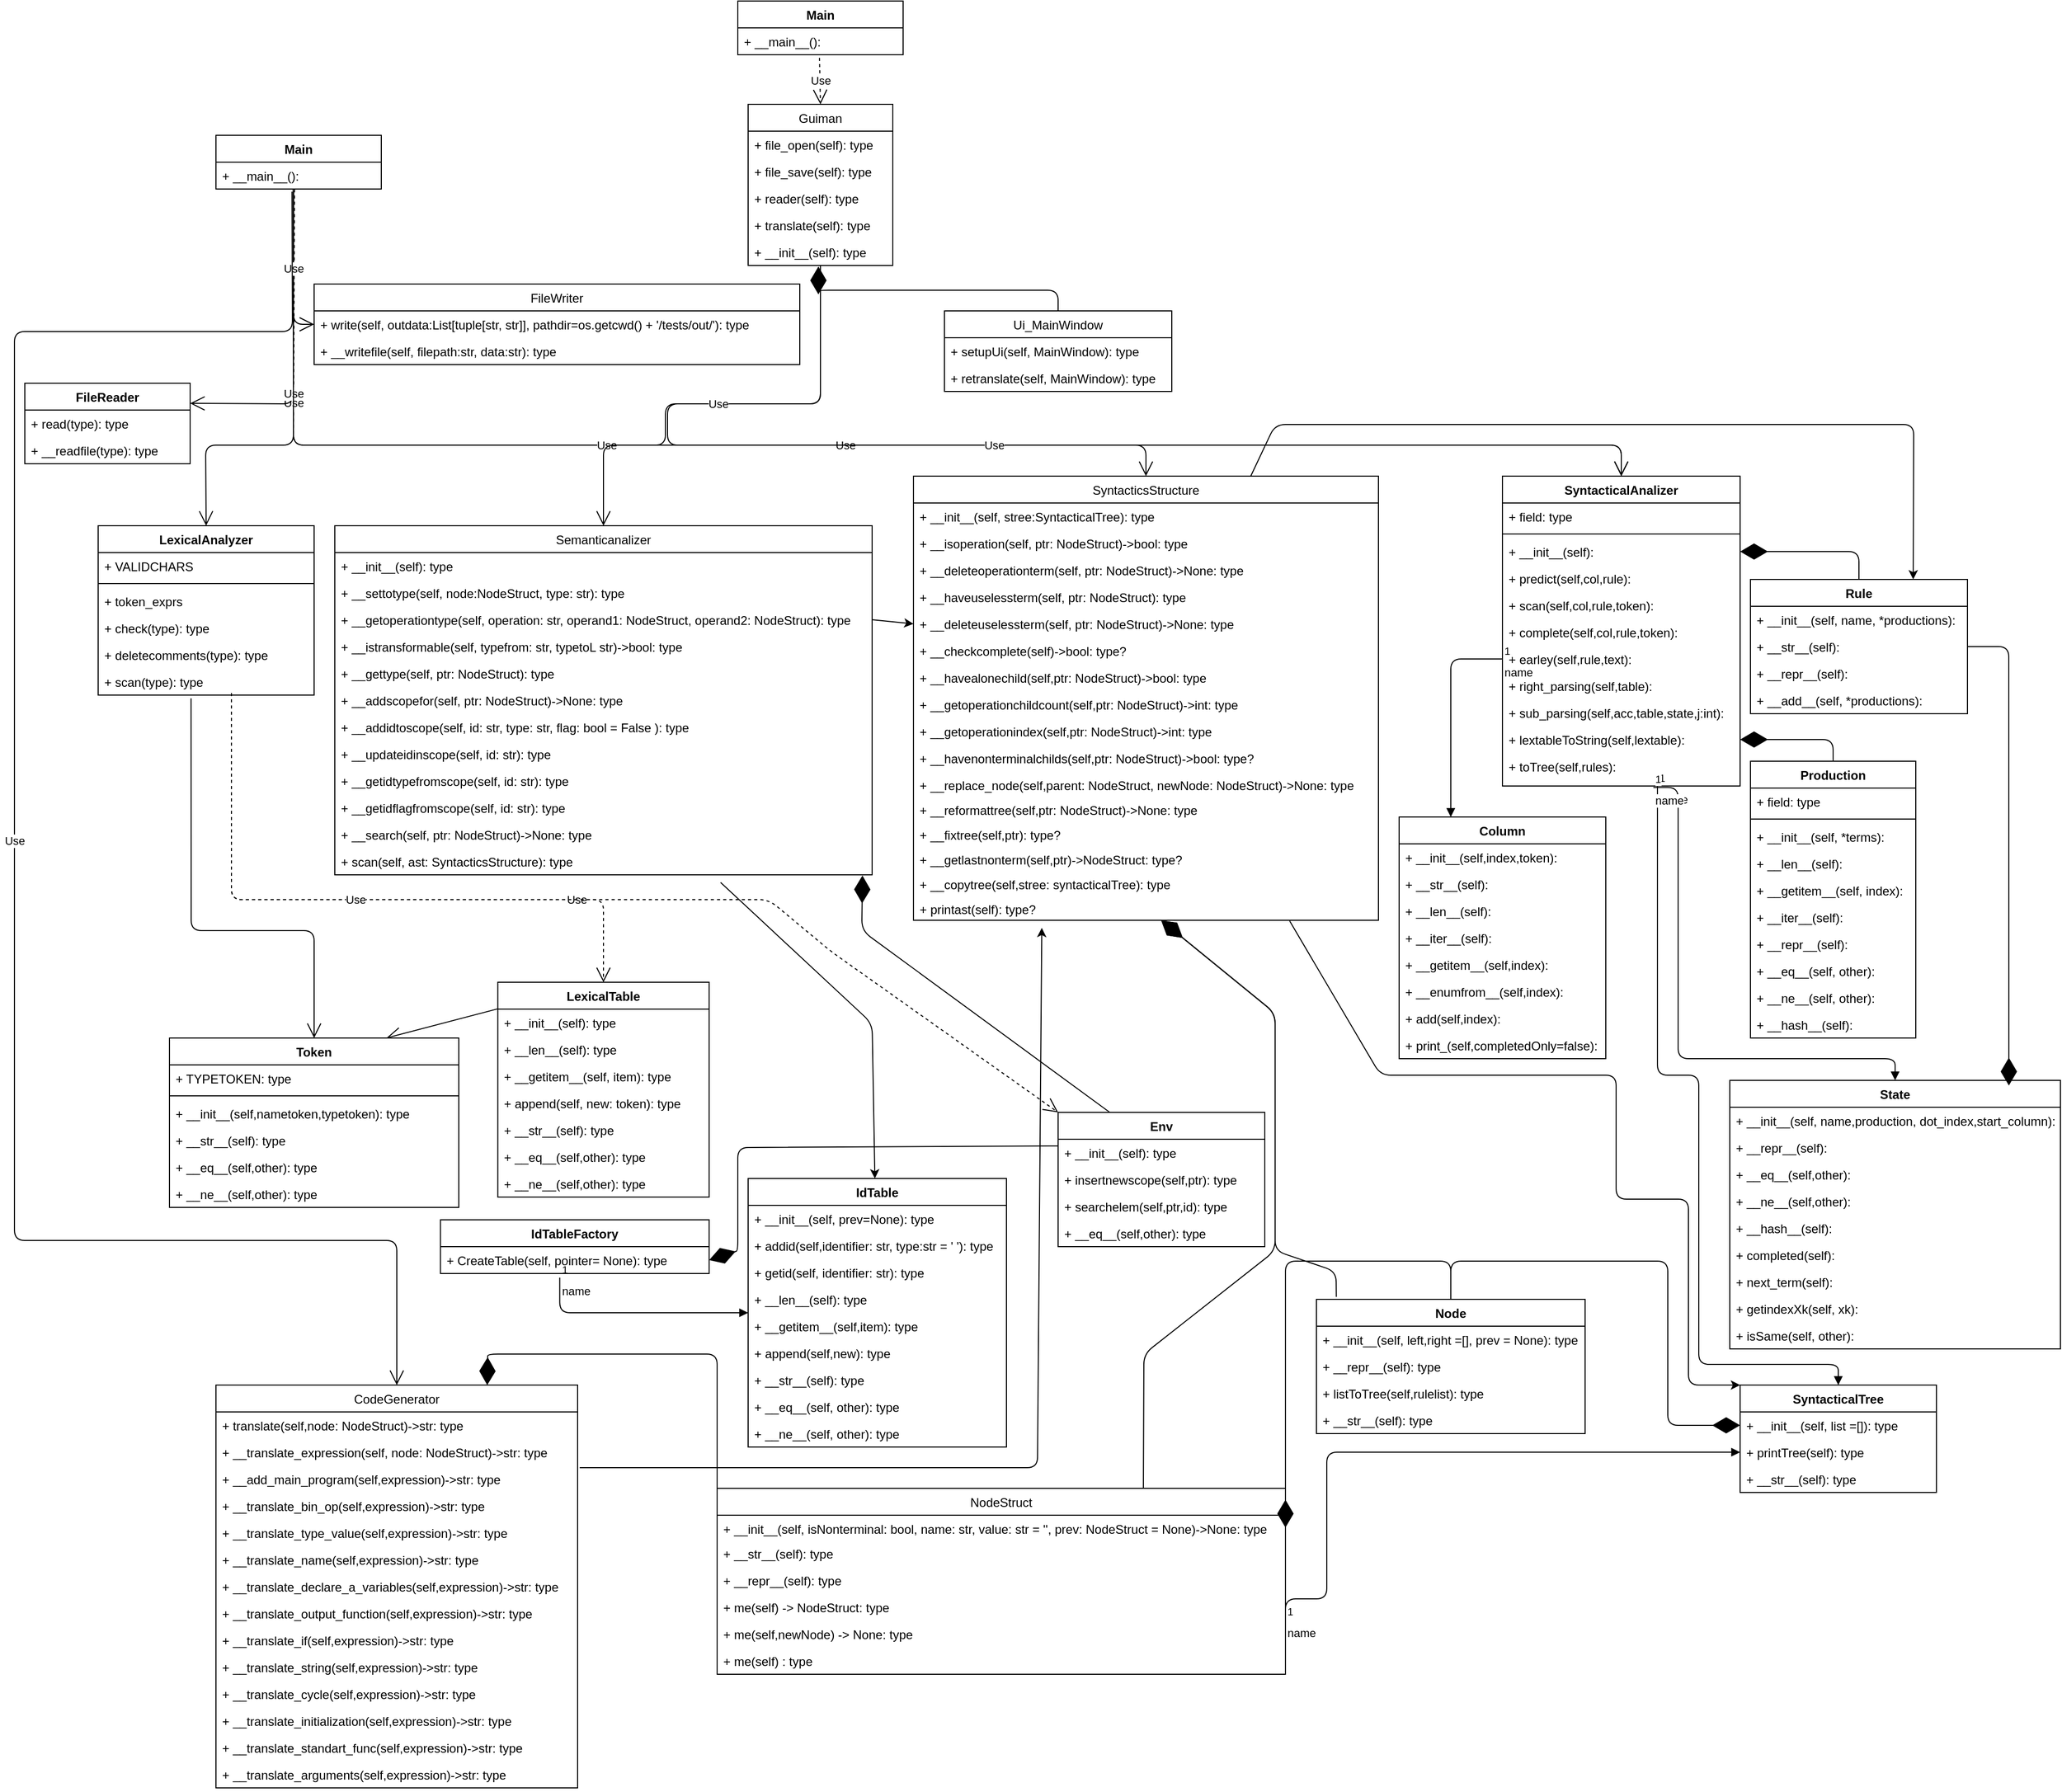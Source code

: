 <mxfile version="13.2.2" type="device"><diagram id="oK4B3TuKFiliOTGiDOdp" name="Page-1"><mxGraphModel dx="2617" dy="2064" grid="1" gridSize="10" guides="1" tooltips="1" connect="1" arrows="1" fold="1" page="1" pageScale="1" pageWidth="827" pageHeight="1169" math="0" shadow="0"><root><mxCell id="0"/><mxCell id="1" parent="0"/><mxCell id="LHLDP1pdNmLF4zHEsXQJ-10" value="LexicalAnalyzer" style="swimlane;fontStyle=1;align=center;verticalAlign=top;childLayout=stackLayout;horizontal=1;startSize=26;horizontalStack=0;resizeParent=1;resizeParentMax=0;resizeLast=0;collapsible=1;marginBottom=0;" parent="1" vertex="1"><mxGeometry x="-39" y="-82" width="209" height="164" as="geometry"/></mxCell><mxCell id="LHLDP1pdNmLF4zHEsXQJ-11" value="+ VALIDCHARS" style="text;strokeColor=none;fillColor=none;align=left;verticalAlign=top;spacingLeft=4;spacingRight=4;overflow=hidden;rotatable=0;points=[[0,0.5],[1,0.5]];portConstraint=eastwest;" parent="LHLDP1pdNmLF4zHEsXQJ-10" vertex="1"><mxGeometry y="26" width="209" height="26" as="geometry"/></mxCell><mxCell id="LHLDP1pdNmLF4zHEsXQJ-12" value="" style="line;strokeWidth=1;fillColor=none;align=left;verticalAlign=middle;spacingTop=-1;spacingLeft=3;spacingRight=3;rotatable=0;labelPosition=right;points=[];portConstraint=eastwest;" parent="LHLDP1pdNmLF4zHEsXQJ-10" vertex="1"><mxGeometry y="52" width="209" height="8" as="geometry"/></mxCell><mxCell id="LHLDP1pdNmLF4zHEsXQJ-14" value="+ token_exprs" style="text;strokeColor=none;fillColor=none;align=left;verticalAlign=top;spacingLeft=4;spacingRight=4;overflow=hidden;rotatable=0;points=[[0,0.5],[1,0.5]];portConstraint=eastwest;" parent="LHLDP1pdNmLF4zHEsXQJ-10" vertex="1"><mxGeometry y="60" width="209" height="26" as="geometry"/></mxCell><mxCell id="LHLDP1pdNmLF4zHEsXQJ-13" value="+ check(type): type" style="text;strokeColor=none;fillColor=none;align=left;verticalAlign=top;spacingLeft=4;spacingRight=4;overflow=hidden;rotatable=0;points=[[0,0.5],[1,0.5]];portConstraint=eastwest;" parent="LHLDP1pdNmLF4zHEsXQJ-10" vertex="1"><mxGeometry y="86" width="209" height="26" as="geometry"/></mxCell><mxCell id="LHLDP1pdNmLF4zHEsXQJ-15" value="+ deletecomments(type): type" style="text;strokeColor=none;fillColor=none;align=left;verticalAlign=top;spacingLeft=4;spacingRight=4;overflow=hidden;rotatable=0;points=[[0,0.5],[1,0.5]];portConstraint=eastwest;" parent="LHLDP1pdNmLF4zHEsXQJ-10" vertex="1"><mxGeometry y="112" width="209" height="26" as="geometry"/></mxCell><mxCell id="LHLDP1pdNmLF4zHEsXQJ-16" value="+ scan(type): type" style="text;strokeColor=none;fillColor=none;align=left;verticalAlign=top;spacingLeft=4;spacingRight=4;overflow=hidden;rotatable=0;points=[[0,0.5],[1,0.5]];portConstraint=eastwest;" parent="LHLDP1pdNmLF4zHEsXQJ-10" vertex="1"><mxGeometry y="138" width="209" height="26" as="geometry"/></mxCell><mxCell id="3-MAn3fM9AyzHHpYtLz4-79" value="Use" style="endArrow=open;endSize=12;dashed=1;html=1;exitX=0.475;exitY=1.008;exitDx=0;exitDy=0;entryX=0.5;entryY=0;entryDx=0;entryDy=0;exitPerimeter=0;" parent="1" source="3-MAn3fM9AyzHHpYtLz4-78" target="3-MAn3fM9AyzHHpYtLz4-2" edge="1"><mxGeometry width="160" relative="1" as="geometry"><mxPoint x="220" y="-150" as="sourcePoint"/><mxPoint x="380" y="-150" as="targetPoint"/><Array as="points"><mxPoint x="150" y="-160"/><mxPoint x="512" y="-160"/><mxPoint x="905" y="-160"/><mxPoint x="1435" y="-160"/></Array></mxGeometry></mxCell><mxCell id="3-MAn3fM9AyzHHpYtLz4-81" value="Use" style="endArrow=open;endSize=12;dashed=0;html=1;entryX=0.5;entryY=0;entryDx=0;entryDy=0;exitX=0.469;exitY=1.077;exitDx=0;exitDy=0;exitPerimeter=0;" parent="1" source="3-MAn3fM9AyzHHpYtLz4-78" target="LHLDP1pdNmLF4zHEsXQJ-10" edge="1"><mxGeometry width="160" relative="1" as="geometry"><mxPoint x="20" y="-70" as="sourcePoint"/><mxPoint x="180" y="-70" as="targetPoint"/><Array as="points"><mxPoint x="150" y="-160"/><mxPoint x="65" y="-160"/></Array></mxGeometry></mxCell><mxCell id="3-MAn3fM9AyzHHpYtLz4-82" value="Use" style="endArrow=open;endSize=12;dashed=0;html=1;entryX=1;entryY=0.25;entryDx=0;entryDy=0;" parent="1" target="LHLDP1pdNmLF4zHEsXQJ-5" edge="1"><mxGeometry width="160" relative="1" as="geometry"><mxPoint x="150" y="-320" as="sourcePoint"/><mxPoint x="370" y="-80" as="targetPoint"/><Array as="points"><mxPoint x="150" y="-200"/></Array></mxGeometry></mxCell><mxCell id="E7JsTk7AdHv7Astqg224-1" value="Guiman" style="swimlane;fontStyle=0;childLayout=stackLayout;horizontal=1;startSize=26;fillColor=none;horizontalStack=0;resizeParent=1;resizeParentMax=0;resizeLast=0;collapsible=1;marginBottom=0;" parent="1" vertex="1"><mxGeometry x="590" y="-490" width="140" height="156" as="geometry"/></mxCell><mxCell id="E7JsTk7AdHv7Astqg224-2" value="+ file_open(self): type" style="text;strokeColor=none;fillColor=none;align=left;verticalAlign=top;spacingLeft=4;spacingRight=4;overflow=hidden;rotatable=0;points=[[0,0.5],[1,0.5]];portConstraint=eastwest;" parent="E7JsTk7AdHv7Astqg224-1" vertex="1"><mxGeometry y="26" width="140" height="26" as="geometry"/></mxCell><mxCell id="E7JsTk7AdHv7Astqg224-3" value="+ file_save(self): type" style="text;strokeColor=none;fillColor=none;align=left;verticalAlign=top;spacingLeft=4;spacingRight=4;overflow=hidden;rotatable=0;points=[[0,0.5],[1,0.5]];portConstraint=eastwest;" parent="E7JsTk7AdHv7Astqg224-1" vertex="1"><mxGeometry y="52" width="140" height="26" as="geometry"/></mxCell><mxCell id="E7JsTk7AdHv7Astqg224-4" value="+ reader(self): type" style="text;strokeColor=none;fillColor=none;align=left;verticalAlign=top;spacingLeft=4;spacingRight=4;overflow=hidden;rotatable=0;points=[[0,0.5],[1,0.5]];portConstraint=eastwest;" parent="E7JsTk7AdHv7Astqg224-1" vertex="1"><mxGeometry y="78" width="140" height="26" as="geometry"/></mxCell><mxCell id="E7JsTk7AdHv7Astqg224-5" value="+ translate(self): type" style="text;strokeColor=none;fillColor=none;align=left;verticalAlign=top;spacingLeft=4;spacingRight=4;overflow=hidden;rotatable=0;points=[[0,0.5],[1,0.5]];portConstraint=eastwest;" parent="E7JsTk7AdHv7Astqg224-1" vertex="1"><mxGeometry y="104" width="140" height="26" as="geometry"/></mxCell><mxCell id="E7JsTk7AdHv7Astqg224-6" value="+ __init__(self): type" style="text;strokeColor=none;fillColor=none;align=left;verticalAlign=top;spacingLeft=4;spacingRight=4;overflow=hidden;rotatable=0;points=[[0,0.5],[1,0.5]];portConstraint=eastwest;" parent="E7JsTk7AdHv7Astqg224-1" vertex="1"><mxGeometry y="130" width="140" height="26" as="geometry"/></mxCell><mxCell id="E7JsTk7AdHv7Astqg224-7" value="Ui_MainWindow" style="swimlane;fontStyle=0;childLayout=stackLayout;horizontal=1;startSize=26;fillColor=none;horizontalStack=0;resizeParent=1;resizeParentMax=0;resizeLast=0;collapsible=1;marginBottom=0;" parent="1" vertex="1"><mxGeometry x="780" y="-290" width="220" height="78" as="geometry"/></mxCell><mxCell id="E7JsTk7AdHv7Astqg224-8" value="+ setupUi(self, MainWindow): type" style="text;strokeColor=none;fillColor=none;align=left;verticalAlign=top;spacingLeft=4;spacingRight=4;overflow=hidden;rotatable=0;points=[[0,0.5],[1,0.5]];portConstraint=eastwest;" parent="E7JsTk7AdHv7Astqg224-7" vertex="1"><mxGeometry y="26" width="220" height="26" as="geometry"/></mxCell><mxCell id="E7JsTk7AdHv7Astqg224-9" value="+ retranslate(self, MainWindow): type" style="text;strokeColor=none;fillColor=none;align=left;verticalAlign=top;spacingLeft=4;spacingRight=4;overflow=hidden;rotatable=0;points=[[0,0.5],[1,0.5]];portConstraint=eastwest;" parent="E7JsTk7AdHv7Astqg224-7" vertex="1"><mxGeometry y="52" width="220" height="26" as="geometry"/></mxCell><mxCell id="LHLDP1pdNmLF4zHEsXQJ-5" value="FileReader" style="swimlane;fontStyle=1;align=center;verticalAlign=top;childLayout=stackLayout;horizontal=1;startSize=26;horizontalStack=0;resizeParent=1;resizeParentMax=0;resizeLast=0;collapsible=1;marginBottom=0;" parent="1" vertex="1"><mxGeometry x="-110" y="-220" width="160" height="78" as="geometry"/></mxCell><mxCell id="LHLDP1pdNmLF4zHEsXQJ-8" value="+ read(type): type" style="text;strokeColor=none;fillColor=none;align=left;verticalAlign=top;spacingLeft=4;spacingRight=4;overflow=hidden;rotatable=0;points=[[0,0.5],[1,0.5]];portConstraint=eastwest;" parent="LHLDP1pdNmLF4zHEsXQJ-5" vertex="1"><mxGeometry y="26" width="160" height="26" as="geometry"/></mxCell><mxCell id="LHLDP1pdNmLF4zHEsXQJ-9" value="+ __readfile(type): type" style="text;strokeColor=none;fillColor=none;align=left;verticalAlign=top;spacingLeft=4;spacingRight=4;overflow=hidden;rotatable=0;points=[[0,0.5],[1,0.5]];portConstraint=eastwest;" parent="LHLDP1pdNmLF4zHEsXQJ-5" vertex="1"><mxGeometry y="52" width="160" height="26" as="geometry"/></mxCell><mxCell id="E7JsTk7AdHv7Astqg224-49" value="Use" style="endArrow=open;endSize=12;dashed=0;html=1;entryX=0.5;entryY=0;entryDx=0;entryDy=0;exitX=0.467;exitY=1;exitDx=0;exitDy=0;exitPerimeter=0;" parent="1" target="E7JsTk7AdHv7Astqg224-30" edge="1" source="3-MAn3fM9AyzHHpYtLz4-78"><mxGeometry width="160" relative="1" as="geometry"><mxPoint x="250" y="-200" as="sourcePoint"/><mxPoint x="750" y="-160" as="targetPoint"/><Array as="points"><mxPoint x="150" y="-160"/><mxPoint x="975" y="-160"/></Array></mxGeometry></mxCell><mxCell id="8airWhV7po7ab_i87Rw7-5" value="" style="endArrow=diamondThin;endFill=1;endSize=24;html=1;entryX=0.486;entryY=1.038;entryDx=0;entryDy=0;entryPerimeter=0;exitX=0.5;exitY=0;exitDx=0;exitDy=0;" parent="1" source="E7JsTk7AdHv7Astqg224-7" target="E7JsTk7AdHv7Astqg224-6" edge="1"><mxGeometry width="160" relative="1" as="geometry"><mxPoint x="690" y="-450" as="sourcePoint"/><mxPoint x="850" y="-450" as="targetPoint"/><Array as="points"><mxPoint x="890" y="-310"/><mxPoint x="658" y="-310"/></Array></mxGeometry></mxCell><mxCell id="8airWhV7po7ab_i87Rw7-7" value="Use" style="endArrow=open;endSize=12;dashed=0;html=1;exitX=0.5;exitY=1;exitDx=0;exitDy=0;entryX=0.5;entryY=0;entryDx=0;entryDy=0;" parent="1" source="E7JsTk7AdHv7Astqg224-1" target="3-MAn3fM9AyzHHpYtLz4-2" edge="1"><mxGeometry width="160" relative="1" as="geometry"><mxPoint x="520" y="-250" as="sourcePoint"/><mxPoint x="680" y="-250" as="targetPoint"/><Array as="points"><mxPoint x="660" y="-200"/><mxPoint x="512" y="-200"/><mxPoint x="512" y="-160"/><mxPoint x="905" y="-160"/><mxPoint x="1435" y="-160"/></Array></mxGeometry></mxCell><mxCell id="8airWhV7po7ab_i87Rw7-8" value="Main" style="swimlane;fontStyle=1;align=center;verticalAlign=top;childLayout=stackLayout;horizontal=1;startSize=26;horizontalStack=0;resizeParent=1;resizeParentMax=0;resizeLast=0;collapsible=1;marginBottom=0;" parent="1" vertex="1"><mxGeometry x="580" y="-590" width="160" height="52" as="geometry"/></mxCell><mxCell id="8airWhV7po7ab_i87Rw7-9" value="+ __main__():" style="text;strokeColor=none;fillColor=none;align=left;verticalAlign=top;spacingLeft=4;spacingRight=4;overflow=hidden;rotatable=0;points=[[0,0.5],[1,0.5]];portConstraint=eastwest;" parent="8airWhV7po7ab_i87Rw7-8" vertex="1"><mxGeometry y="26" width="160" height="26" as="geometry"/></mxCell><mxCell id="8airWhV7po7ab_i87Rw7-10" value="Use" style="endArrow=open;endSize=12;dashed=1;html=1;exitX=0.494;exitY=1.115;exitDx=0;exitDy=0;exitPerimeter=0;entryX=0.5;entryY=0;entryDx=0;entryDy=0;" parent="1" source="8airWhV7po7ab_i87Rw7-9" target="E7JsTk7AdHv7Astqg224-1" edge="1"><mxGeometry width="160" relative="1" as="geometry"><mxPoint x="500" y="-480" as="sourcePoint"/><mxPoint x="660" y="-480" as="targetPoint"/><Array as="points"/></mxGeometry></mxCell><mxCell id="8airWhV7po7ab_i87Rw7-11" value="Semanticanalizer" style="swimlane;fontStyle=0;childLayout=stackLayout;horizontal=1;startSize=26;fillColor=none;horizontalStack=0;resizeParent=1;resizeParentMax=0;resizeLast=0;collapsible=1;marginBottom=0;" parent="1" vertex="1"><mxGeometry x="190" y="-82" width="520" height="338" as="geometry"/></mxCell><mxCell id="8airWhV7po7ab_i87Rw7-12" value="+ __init__(self): type" style="text;strokeColor=none;fillColor=none;align=left;verticalAlign=top;spacingLeft=4;spacingRight=4;overflow=hidden;rotatable=0;points=[[0,0.5],[1,0.5]];portConstraint=eastwest;" parent="8airWhV7po7ab_i87Rw7-11" vertex="1"><mxGeometry y="26" width="520" height="26" as="geometry"/></mxCell><mxCell id="8airWhV7po7ab_i87Rw7-13" value="+ __settotype(self, node:NodeStruct, type: str): type" style="text;strokeColor=none;fillColor=none;align=left;verticalAlign=top;spacingLeft=4;spacingRight=4;overflow=hidden;rotatable=0;points=[[0,0.5],[1,0.5]];portConstraint=eastwest;" parent="8airWhV7po7ab_i87Rw7-11" vertex="1"><mxGeometry y="52" width="520" height="26" as="geometry"/></mxCell><mxCell id="8airWhV7po7ab_i87Rw7-14" value="+ __getoperationtype(self, operation: str, operand1: NodeStruct, operand2: NodeStruct): type" style="text;strokeColor=none;fillColor=none;align=left;verticalAlign=top;spacingLeft=4;spacingRight=4;overflow=hidden;rotatable=0;points=[[0,0.5],[1,0.5]];portConstraint=eastwest;" parent="8airWhV7po7ab_i87Rw7-11" vertex="1"><mxGeometry y="78" width="520" height="26" as="geometry"/></mxCell><mxCell id="8airWhV7po7ab_i87Rw7-15" value="+ __istransformable(self, typefrom: str, typetoL str)-&gt;bool: type" style="text;strokeColor=none;fillColor=none;align=left;verticalAlign=top;spacingLeft=4;spacingRight=4;overflow=hidden;rotatable=0;points=[[0,0.5],[1,0.5]];portConstraint=eastwest;" parent="8airWhV7po7ab_i87Rw7-11" vertex="1"><mxGeometry y="104" width="520" height="26" as="geometry"/></mxCell><mxCell id="8airWhV7po7ab_i87Rw7-16" value="+ __gettype(self, ptr: NodeStruct): type" style="text;strokeColor=none;fillColor=none;align=left;verticalAlign=top;spacingLeft=4;spacingRight=4;overflow=hidden;rotatable=0;points=[[0,0.5],[1,0.5]];portConstraint=eastwest;" parent="8airWhV7po7ab_i87Rw7-11" vertex="1"><mxGeometry y="130" width="520" height="26" as="geometry"/></mxCell><mxCell id="8airWhV7po7ab_i87Rw7-17" value="+ __addscopefor(self, ptr: NodeStruct)-&gt;None: type" style="text;strokeColor=none;fillColor=none;align=left;verticalAlign=top;spacingLeft=4;spacingRight=4;overflow=hidden;rotatable=0;points=[[0,0.5],[1,0.5]];portConstraint=eastwest;" parent="8airWhV7po7ab_i87Rw7-11" vertex="1"><mxGeometry y="156" width="520" height="26" as="geometry"/></mxCell><mxCell id="8airWhV7po7ab_i87Rw7-18" value="+ __addidtoscope(self, id: str, type: str, flag: bool = False ): type" style="text;strokeColor=none;fillColor=none;align=left;verticalAlign=top;spacingLeft=4;spacingRight=4;overflow=hidden;rotatable=0;points=[[0,0.5],[1,0.5]];portConstraint=eastwest;" parent="8airWhV7po7ab_i87Rw7-11" vertex="1"><mxGeometry y="182" width="520" height="26" as="geometry"/></mxCell><mxCell id="8airWhV7po7ab_i87Rw7-19" value="+ __updateidinscope(self, id: str): type" style="text;strokeColor=none;fillColor=none;align=left;verticalAlign=top;spacingLeft=4;spacingRight=4;overflow=hidden;rotatable=0;points=[[0,0.5],[1,0.5]];portConstraint=eastwest;" parent="8airWhV7po7ab_i87Rw7-11" vertex="1"><mxGeometry y="208" width="520" height="26" as="geometry"/></mxCell><mxCell id="8airWhV7po7ab_i87Rw7-20" value="+ __getidtypefromscope(self, id: str): type" style="text;strokeColor=none;fillColor=none;align=left;verticalAlign=top;spacingLeft=4;spacingRight=4;overflow=hidden;rotatable=0;points=[[0,0.5],[1,0.5]];portConstraint=eastwest;" parent="8airWhV7po7ab_i87Rw7-11" vertex="1"><mxGeometry y="234" width="520" height="26" as="geometry"/></mxCell><mxCell id="8airWhV7po7ab_i87Rw7-21" value="+ __getidflagfromscope(self, id: str): type" style="text;strokeColor=none;fillColor=none;align=left;verticalAlign=top;spacingLeft=4;spacingRight=4;overflow=hidden;rotatable=0;points=[[0,0.5],[1,0.5]];portConstraint=eastwest;" parent="8airWhV7po7ab_i87Rw7-11" vertex="1"><mxGeometry y="260" width="520" height="26" as="geometry"/></mxCell><mxCell id="8airWhV7po7ab_i87Rw7-22" value="+ __search(self, ptr: NodeStruct)-&gt;None: type" style="text;strokeColor=none;fillColor=none;align=left;verticalAlign=top;spacingLeft=4;spacingRight=4;overflow=hidden;rotatable=0;points=[[0,0.5],[1,0.5]];portConstraint=eastwest;" parent="8airWhV7po7ab_i87Rw7-11" vertex="1"><mxGeometry y="286" width="520" height="26" as="geometry"/></mxCell><mxCell id="8airWhV7po7ab_i87Rw7-23" value="+ scan(self, ast: SyntacticsStructure): type" style="text;strokeColor=none;fillColor=none;align=left;verticalAlign=top;spacingLeft=4;spacingRight=4;overflow=hidden;rotatable=0;points=[[0,0.5],[1,0.5]];portConstraint=eastwest;" parent="8airWhV7po7ab_i87Rw7-11" vertex="1"><mxGeometry y="312" width="520" height="26" as="geometry"/></mxCell><mxCell id="8airWhV7po7ab_i87Rw7-25" value="Use" style="endArrow=open;endSize=12;dashed=0;html=1;entryX=0.5;entryY=0;entryDx=0;entryDy=0;" parent="1" target="8airWhV7po7ab_i87Rw7-11" edge="1"><mxGeometry width="160" relative="1" as="geometry"><mxPoint x="660" y="-330" as="sourcePoint"/><mxPoint x="510" y="-60" as="targetPoint"/><Array as="points"><mxPoint x="660" y="-200"/><mxPoint x="510" y="-200"/><mxPoint x="510" y="-160"/><mxPoint x="450" y="-160"/></Array></mxGeometry></mxCell><mxCell id="8airWhV7po7ab_i87Rw7-29" value="Use" style="endArrow=open;endSize=12;dashed=1;html=1;exitX=0.617;exitY=0.923;exitDx=0;exitDy=0;exitPerimeter=0;entryX=0;entryY=0;entryDx=0;entryDy=0;" parent="1" source="LHLDP1pdNmLF4zHEsXQJ-16" target="LHLDP1pdNmLF4zHEsXQJ-28" edge="1"><mxGeometry width="160" relative="1" as="geometry"><mxPoint x="260" y="340" as="sourcePoint"/><mxPoint x="420" y="340" as="targetPoint"/><Array as="points"><mxPoint x="90" y="280"/><mxPoint x="610" y="280"/><mxPoint x="670" y="330"/></Array></mxGeometry></mxCell><mxCell id="8airWhV7po7ab_i87Rw7-30" value="Use" style="endArrow=open;endSize=12;dashed=1;html=1;entryX=0.5;entryY=0;entryDx=0;entryDy=0;" parent="1" target="LHLDP1pdNmLF4zHEsXQJ-18" edge="1"><mxGeometry width="160" relative="1" as="geometry"><mxPoint x="90" y="80" as="sourcePoint"/><mxPoint x="570" y="490" as="targetPoint"/><Array as="points"><mxPoint x="90" y="280"/><mxPoint x="450" y="280"/></Array></mxGeometry></mxCell><mxCell id="8airWhV7po7ab_i87Rw7-31" value="" style="endArrow=open;endFill=1;endSize=12;html=1;exitX=0.43;exitY=1.12;exitDx=0;exitDy=0;exitPerimeter=0;entryX=0.5;entryY=0;entryDx=0;entryDy=0;" parent="1" source="LHLDP1pdNmLF4zHEsXQJ-16" target="LHLDP1pdNmLF4zHEsXQJ-35" edge="1"><mxGeometry width="160" relative="1" as="geometry"><mxPoint x="110" y="320" as="sourcePoint"/><mxPoint x="270" y="320" as="targetPoint"/><Array as="points"><mxPoint x="51" y="310"/><mxPoint x="170" y="310"/></Array></mxGeometry></mxCell><mxCell id="8airWhV7po7ab_i87Rw7-32" value="" style="endArrow=open;endFill=1;endSize=12;html=1;exitX=0.008;exitY=-0.026;exitDx=0;exitDy=0;entryX=0.75;entryY=0;entryDx=0;entryDy=0;exitPerimeter=0;" parent="1" source="LHLDP1pdNmLF4zHEsXQJ-21" target="LHLDP1pdNmLF4zHEsXQJ-35" edge="1"><mxGeometry width="160" relative="1" as="geometry"><mxPoint x="420" y="360" as="sourcePoint"/><mxPoint x="580" y="360" as="targetPoint"/><Array as="points"/></mxGeometry></mxCell><mxCell id="JvUKaqzsBXaDteEl4eHF-6" value="name" style="endArrow=block;endFill=1;html=1;edgeStyle=orthogonalEdgeStyle;align=left;verticalAlign=top;exitX=0.444;exitY=1.154;exitDx=0;exitDy=0;exitPerimeter=0;" edge="1" parent="1" source="LHLDP1pdNmLF4zHEsXQJ-45" target="LHLDP1pdNmLF4zHEsXQJ-46"><mxGeometry x="-1" relative="1" as="geometry"><mxPoint x="900" y="470" as="sourcePoint"/><mxPoint x="1060" y="470" as="targetPoint"/><Array as="points"><mxPoint x="408" y="680"/></Array></mxGeometry></mxCell><mxCell id="JvUKaqzsBXaDteEl4eHF-7" value="1" style="resizable=0;html=1;align=left;verticalAlign=bottom;labelBackgroundColor=#ffffff;fontSize=10;" connectable="0" vertex="1" parent="JvUKaqzsBXaDteEl4eHF-6"><mxGeometry x="-1" relative="1" as="geometry"/></mxCell><mxCell id="JvUKaqzsBXaDteEl4eHF-8" value="" style="endArrow=diamondThin;endFill=1;endSize=24;html=1;entryX=1;entryY=0.5;entryDx=0;entryDy=0;exitX=0;exitY=0.25;exitDx=0;exitDy=0;" edge="1" parent="1" source="LHLDP1pdNmLF4zHEsXQJ-28" target="LHLDP1pdNmLF4zHEsXQJ-45"><mxGeometry width="160" relative="1" as="geometry"><mxPoint x="1050" y="440" as="sourcePoint"/><mxPoint x="1210" y="440" as="targetPoint"/><Array as="points"><mxPoint x="580" y="520"/><mxPoint x="580" y="620"/></Array></mxGeometry></mxCell><mxCell id="E7JsTk7AdHv7Astqg224-30" value="SyntacticsStructure" style="swimlane;fontStyle=0;childLayout=stackLayout;horizontal=1;startSize=26;fillColor=none;horizontalStack=0;resizeParent=1;resizeParentMax=0;resizeLast=0;collapsible=1;marginBottom=0;" parent="1" vertex="1"><mxGeometry x="750" y="-130" width="450" height="430" as="geometry"/></mxCell><mxCell id="E7JsTk7AdHv7Astqg224-31" value="+ __init__(self, stree:SyntacticalTree): type" style="text;strokeColor=none;fillColor=none;align=left;verticalAlign=top;spacingLeft=4;spacingRight=4;overflow=hidden;rotatable=0;points=[[0,0.5],[1,0.5]];portConstraint=eastwest;" parent="E7JsTk7AdHv7Astqg224-30" vertex="1"><mxGeometry y="26" width="450" height="26" as="geometry"/></mxCell><mxCell id="E7JsTk7AdHv7Astqg224-32" value="+ __isoperation(self, ptr: NodeStruct)-&gt;bool: type" style="text;strokeColor=none;fillColor=none;align=left;verticalAlign=top;spacingLeft=4;spacingRight=4;overflow=hidden;rotatable=0;points=[[0,0.5],[1,0.5]];portConstraint=eastwest;" parent="E7JsTk7AdHv7Astqg224-30" vertex="1"><mxGeometry y="52" width="450" height="26" as="geometry"/></mxCell><mxCell id="E7JsTk7AdHv7Astqg224-33" value="+ __deleteoperationterm(self, ptr: NodeStruct)-&gt;None: type" style="text;strokeColor=none;fillColor=none;align=left;verticalAlign=top;spacingLeft=4;spacingRight=4;overflow=hidden;rotatable=0;points=[[0,0.5],[1,0.5]];portConstraint=eastwest;" parent="E7JsTk7AdHv7Astqg224-30" vertex="1"><mxGeometry y="78" width="450" height="26" as="geometry"/></mxCell><mxCell id="E7JsTk7AdHv7Astqg224-34" value="+ __haveuselessterm(self, ptr: NodeStruct): type" style="text;strokeColor=none;fillColor=none;align=left;verticalAlign=top;spacingLeft=4;spacingRight=4;overflow=hidden;rotatable=0;points=[[0,0.5],[1,0.5]];portConstraint=eastwest;" parent="E7JsTk7AdHv7Astqg224-30" vertex="1"><mxGeometry y="104" width="450" height="26" as="geometry"/></mxCell><mxCell id="E7JsTk7AdHv7Astqg224-36" value="+ __deleteuselessterm(self, ptr: NodeStruct)-&gt;None: type" style="text;strokeColor=none;fillColor=none;align=left;verticalAlign=top;spacingLeft=4;spacingRight=4;overflow=hidden;rotatable=0;points=[[0,0.5],[1,0.5]];portConstraint=eastwest;" parent="E7JsTk7AdHv7Astqg224-30" vertex="1"><mxGeometry y="130" width="450" height="26" as="geometry"/></mxCell><mxCell id="E7JsTk7AdHv7Astqg224-37" value="+ __checkcomplete(self)-&gt;bool: type?" style="text;strokeColor=none;fillColor=none;align=left;verticalAlign=top;spacingLeft=4;spacingRight=4;overflow=hidden;rotatable=0;points=[[0,0.5],[1,0.5]];portConstraint=eastwest;" parent="E7JsTk7AdHv7Astqg224-30" vertex="1"><mxGeometry y="156" width="450" height="26" as="geometry"/></mxCell><mxCell id="E7JsTk7AdHv7Astqg224-38" value="+ __havealonechild(self,ptr: NodeStruct)-&gt;bool: type" style="text;strokeColor=none;fillColor=none;align=left;verticalAlign=top;spacingLeft=4;spacingRight=4;overflow=hidden;rotatable=0;points=[[0,0.5],[1,0.5]];portConstraint=eastwest;" parent="E7JsTk7AdHv7Astqg224-30" vertex="1"><mxGeometry y="182" width="450" height="26" as="geometry"/></mxCell><mxCell id="E7JsTk7AdHv7Astqg224-39" value="+ __getoperationchildcount(self,ptr: NodeStruct)-&gt;int: type" style="text;strokeColor=none;fillColor=none;align=left;verticalAlign=top;spacingLeft=4;spacingRight=4;overflow=hidden;rotatable=0;points=[[0,0.5],[1,0.5]];portConstraint=eastwest;" parent="E7JsTk7AdHv7Astqg224-30" vertex="1"><mxGeometry y="208" width="450" height="26" as="geometry"/></mxCell><mxCell id="E7JsTk7AdHv7Astqg224-40" value="+ __getoperationindex(self,ptr: NodeStruct)-&gt;int: type" style="text;strokeColor=none;fillColor=none;align=left;verticalAlign=top;spacingLeft=4;spacingRight=4;overflow=hidden;rotatable=0;points=[[0,0.5],[1,0.5]];portConstraint=eastwest;" parent="E7JsTk7AdHv7Astqg224-30" vertex="1"><mxGeometry y="234" width="450" height="26" as="geometry"/></mxCell><mxCell id="E7JsTk7AdHv7Astqg224-41" value="+ __havenonterminalchilds(self,ptr: NodeStruct)-&gt;bool: type?" style="text;strokeColor=none;fillColor=none;align=left;verticalAlign=top;spacingLeft=4;spacingRight=4;overflow=hidden;rotatable=0;points=[[0,0.5],[1,0.5]];portConstraint=eastwest;" parent="E7JsTk7AdHv7Astqg224-30" vertex="1"><mxGeometry y="260" width="450" height="26" as="geometry"/></mxCell><mxCell id="E7JsTk7AdHv7Astqg224-42" value="+ __replace_node(self,parent: NodeStruct, newNode: NodeStruct)-&gt;None: type" style="text;strokeColor=none;fillColor=none;align=left;verticalAlign=top;spacingLeft=4;spacingRight=4;overflow=hidden;rotatable=0;points=[[0,0.5],[1,0.5]];portConstraint=eastwest;" parent="E7JsTk7AdHv7Astqg224-30" vertex="1"><mxGeometry y="286" width="450" height="24" as="geometry"/></mxCell><mxCell id="E7JsTk7AdHv7Astqg224-43" value="+ __reformattree(self,ptr: NodeStruct)-&gt;None: type" style="text;strokeColor=none;fillColor=none;align=left;verticalAlign=top;spacingLeft=4;spacingRight=4;overflow=hidden;rotatable=0;points=[[0,0.5],[1,0.5]];portConstraint=eastwest;" parent="E7JsTk7AdHv7Astqg224-30" vertex="1"><mxGeometry y="310" width="450" height="24" as="geometry"/></mxCell><mxCell id="E7JsTk7AdHv7Astqg224-44" value="+ __fixtree(self,ptr): type?" style="text;strokeColor=none;fillColor=none;align=left;verticalAlign=top;spacingLeft=4;spacingRight=4;overflow=hidden;rotatable=0;points=[[0,0.5],[1,0.5]];portConstraint=eastwest;" parent="E7JsTk7AdHv7Astqg224-30" vertex="1"><mxGeometry y="334" width="450" height="24" as="geometry"/></mxCell><mxCell id="E7JsTk7AdHv7Astqg224-45" value="+ __getlastnonterm(self,ptr)-&gt;NodeStruct: type?" style="text;strokeColor=none;fillColor=none;align=left;verticalAlign=top;spacingLeft=4;spacingRight=4;overflow=hidden;rotatable=0;points=[[0,0.5],[1,0.5]];portConstraint=eastwest;" parent="E7JsTk7AdHv7Astqg224-30" vertex="1"><mxGeometry y="358" width="450" height="24" as="geometry"/></mxCell><mxCell id="E7JsTk7AdHv7Astqg224-46" value="+ __copytree(self,stree: syntacticalTree): type" style="text;strokeColor=none;fillColor=none;align=left;verticalAlign=top;spacingLeft=4;spacingRight=4;overflow=hidden;rotatable=0;points=[[0,0.5],[1,0.5]];portConstraint=eastwest;" parent="E7JsTk7AdHv7Astqg224-30" vertex="1"><mxGeometry y="382" width="450" height="24" as="geometry"/></mxCell><mxCell id="E7JsTk7AdHv7Astqg224-47" value="+ printast(self): type?" style="text;strokeColor=none;fillColor=none;align=left;verticalAlign=top;spacingLeft=4;spacingRight=4;overflow=hidden;rotatable=0;points=[[0,0.5],[1,0.5]];portConstraint=eastwest;" parent="E7JsTk7AdHv7Astqg224-30" vertex="1"><mxGeometry y="406" width="450" height="24" as="geometry"/></mxCell><mxCell id="3-MAn3fM9AyzHHpYtLz4-2" value="SyntacticalAnalizer" style="swimlane;fontStyle=1;align=center;verticalAlign=top;childLayout=stackLayout;horizontal=1;startSize=26;horizontalStack=0;resizeParent=1;resizeParentMax=0;resizeLast=0;collapsible=1;marginBottom=0;" parent="1" vertex="1"><mxGeometry x="1320" y="-130" width="230" height="300" as="geometry"/></mxCell><mxCell id="3-MAn3fM9AyzHHpYtLz4-3" value="+ field: type" style="text;strokeColor=none;fillColor=none;align=left;verticalAlign=top;spacingLeft=4;spacingRight=4;overflow=hidden;rotatable=0;points=[[0,0.5],[1,0.5]];portConstraint=eastwest;" parent="3-MAn3fM9AyzHHpYtLz4-2" vertex="1"><mxGeometry y="26" width="230" height="26" as="geometry"/></mxCell><mxCell id="3-MAn3fM9AyzHHpYtLz4-4" value="" style="line;strokeWidth=1;fillColor=none;align=left;verticalAlign=middle;spacingTop=-1;spacingLeft=3;spacingRight=3;rotatable=0;labelPosition=right;points=[];portConstraint=eastwest;" parent="3-MAn3fM9AyzHHpYtLz4-2" vertex="1"><mxGeometry y="52" width="230" height="8" as="geometry"/></mxCell><mxCell id="3-MAn3fM9AyzHHpYtLz4-5" value="+ __init__(self):" style="text;strokeColor=none;fillColor=none;align=left;verticalAlign=top;spacingLeft=4;spacingRight=4;overflow=hidden;rotatable=0;points=[[0,0.5],[1,0.5]];portConstraint=eastwest;" parent="3-MAn3fM9AyzHHpYtLz4-2" vertex="1"><mxGeometry y="60" width="230" height="26" as="geometry"/></mxCell><mxCell id="3-MAn3fM9AyzHHpYtLz4-7" value="+ predict(self,col,rule):" style="text;strokeColor=none;fillColor=none;align=left;verticalAlign=top;spacingLeft=4;spacingRight=4;overflow=hidden;rotatable=0;points=[[0,0.5],[1,0.5]];portConstraint=eastwest;" parent="3-MAn3fM9AyzHHpYtLz4-2" vertex="1"><mxGeometry y="86" width="230" height="26" as="geometry"/></mxCell><mxCell id="3-MAn3fM9AyzHHpYtLz4-8" value="+ scan(self,col,rule,token):" style="text;strokeColor=none;fillColor=none;align=left;verticalAlign=top;spacingLeft=4;spacingRight=4;overflow=hidden;rotatable=0;points=[[0,0.5],[1,0.5]];portConstraint=eastwest;" parent="3-MAn3fM9AyzHHpYtLz4-2" vertex="1"><mxGeometry y="112" width="230" height="26" as="geometry"/></mxCell><mxCell id="3-MAn3fM9AyzHHpYtLz4-9" value="+ complete(self,col,rule,token):" style="text;strokeColor=none;fillColor=none;align=left;verticalAlign=top;spacingLeft=4;spacingRight=4;overflow=hidden;rotatable=0;points=[[0,0.5],[1,0.5]];portConstraint=eastwest;" parent="3-MAn3fM9AyzHHpYtLz4-2" vertex="1"><mxGeometry y="138" width="230" height="26" as="geometry"/></mxCell><mxCell id="3-MAn3fM9AyzHHpYtLz4-10" value="+ earley(self,rule,text):" style="text;strokeColor=none;fillColor=none;align=left;verticalAlign=top;spacingLeft=4;spacingRight=4;overflow=hidden;rotatable=0;points=[[0,0.5],[1,0.5]];portConstraint=eastwest;" parent="3-MAn3fM9AyzHHpYtLz4-2" vertex="1"><mxGeometry y="164" width="230" height="26" as="geometry"/></mxCell><mxCell id="3-MAn3fM9AyzHHpYtLz4-11" value="+ right_parsing(self,table):" style="text;strokeColor=none;fillColor=none;align=left;verticalAlign=top;spacingLeft=4;spacingRight=4;overflow=hidden;rotatable=0;points=[[0,0.5],[1,0.5]];portConstraint=eastwest;" parent="3-MAn3fM9AyzHHpYtLz4-2" vertex="1"><mxGeometry y="190" width="230" height="26" as="geometry"/></mxCell><mxCell id="3-MAn3fM9AyzHHpYtLz4-12" value="+ sub_parsing(self,acc,table,state,j:int):" style="text;strokeColor=none;fillColor=none;align=left;verticalAlign=top;spacingLeft=4;spacingRight=4;overflow=hidden;rotatable=0;points=[[0,0.5],[1,0.5]];portConstraint=eastwest;" parent="3-MAn3fM9AyzHHpYtLz4-2" vertex="1"><mxGeometry y="216" width="230" height="26" as="geometry"/></mxCell><mxCell id="3-MAn3fM9AyzHHpYtLz4-13" value="+ lextableToString(self,lextable):" style="text;strokeColor=none;fillColor=none;align=left;verticalAlign=top;spacingLeft=4;spacingRight=4;overflow=hidden;rotatable=0;points=[[0,0.5],[1,0.5]];portConstraint=eastwest;" parent="3-MAn3fM9AyzHHpYtLz4-2" vertex="1"><mxGeometry y="242" width="230" height="26" as="geometry"/></mxCell><mxCell id="E7JsTk7AdHv7Astqg224-21" value="+ toTree(self,rules):" style="text;strokeColor=none;fillColor=none;align=left;verticalAlign=top;spacingLeft=4;spacingRight=4;overflow=hidden;rotatable=0;points=[[0,0.5],[1,0.5]];portConstraint=eastwest;" parent="3-MAn3fM9AyzHHpYtLz4-2" vertex="1"><mxGeometry y="268" width="230" height="32" as="geometry"/></mxCell><mxCell id="JvUKaqzsBXaDteEl4eHF-9" value="" style="endArrow=diamondThin;endFill=1;endSize=24;html=1;entryX=1;entryY=0.5;entryDx=0;entryDy=0;exitX=0.5;exitY=0;exitDx=0;exitDy=0;" edge="1" parent="1" source="3-MAn3fM9AyzHHpYtLz4-42" target="3-MAn3fM9AyzHHpYtLz4-5"><mxGeometry width="160" relative="1" as="geometry"><mxPoint x="1630" y="-90" as="sourcePoint"/><mxPoint x="1790" y="-90" as="targetPoint"/><Array as="points"><mxPoint x="1665" y="-57"/></Array></mxGeometry></mxCell><mxCell id="3-MAn3fM9AyzHHpYtLz4-42" value="Rule" style="swimlane;fontStyle=1;align=center;verticalAlign=top;childLayout=stackLayout;horizontal=1;startSize=26;horizontalStack=0;resizeParent=1;resizeParentMax=0;resizeLast=0;collapsible=1;marginBottom=0;" parent="1" vertex="1"><mxGeometry x="1560" y="-30" width="210" height="130" as="geometry"/></mxCell><mxCell id="3-MAn3fM9AyzHHpYtLz4-45" value="+ __init__(self, name, *productions):" style="text;strokeColor=none;fillColor=none;align=left;verticalAlign=top;spacingLeft=4;spacingRight=4;overflow=hidden;rotatable=0;points=[[0,0.5],[1,0.5]];portConstraint=eastwest;" parent="3-MAn3fM9AyzHHpYtLz4-42" vertex="1"><mxGeometry y="26" width="210" height="26" as="geometry"/></mxCell><mxCell id="3-MAn3fM9AyzHHpYtLz4-47" value="+ __str__(self):" style="text;strokeColor=none;fillColor=none;align=left;verticalAlign=top;spacingLeft=4;spacingRight=4;overflow=hidden;rotatable=0;points=[[0,0.5],[1,0.5]];portConstraint=eastwest;" parent="3-MAn3fM9AyzHHpYtLz4-42" vertex="1"><mxGeometry y="52" width="210" height="26" as="geometry"/></mxCell><mxCell id="3-MAn3fM9AyzHHpYtLz4-48" value="+ __repr__(self):" style="text;strokeColor=none;fillColor=none;align=left;verticalAlign=top;spacingLeft=4;spacingRight=4;overflow=hidden;rotatable=0;points=[[0,0.5],[1,0.5]];portConstraint=eastwest;" parent="3-MAn3fM9AyzHHpYtLz4-42" vertex="1"><mxGeometry y="78" width="210" height="26" as="geometry"/></mxCell><mxCell id="3-MAn3fM9AyzHHpYtLz4-49" value="+ __add__(self, *productions):" style="text;strokeColor=none;fillColor=none;align=left;verticalAlign=top;spacingLeft=4;spacingRight=4;overflow=hidden;rotatable=0;points=[[0,0.5],[1,0.5]];portConstraint=eastwest;" parent="3-MAn3fM9AyzHHpYtLz4-42" vertex="1"><mxGeometry y="104" width="210" height="26" as="geometry"/></mxCell><mxCell id="3-MAn3fM9AyzHHpYtLz4-31" value="Production" style="swimlane;fontStyle=1;align=center;verticalAlign=top;childLayout=stackLayout;horizontal=1;startSize=26;horizontalStack=0;resizeParent=1;resizeParentMax=0;resizeLast=0;collapsible=1;marginBottom=0;" parent="1" vertex="1"><mxGeometry x="1560" y="146" width="160" height="268" as="geometry"/></mxCell><mxCell id="3-MAn3fM9AyzHHpYtLz4-32" value="+ field: type" style="text;strokeColor=none;fillColor=none;align=left;verticalAlign=top;spacingLeft=4;spacingRight=4;overflow=hidden;rotatable=0;points=[[0,0.5],[1,0.5]];portConstraint=eastwest;" parent="3-MAn3fM9AyzHHpYtLz4-31" vertex="1"><mxGeometry y="26" width="160" height="26" as="geometry"/></mxCell><mxCell id="3-MAn3fM9AyzHHpYtLz4-33" value="" style="line;strokeWidth=1;fillColor=none;align=left;verticalAlign=middle;spacingTop=-1;spacingLeft=3;spacingRight=3;rotatable=0;labelPosition=right;points=[];portConstraint=eastwest;" parent="3-MAn3fM9AyzHHpYtLz4-31" vertex="1"><mxGeometry y="52" width="160" height="8" as="geometry"/></mxCell><mxCell id="3-MAn3fM9AyzHHpYtLz4-34" value="+ __init__(self, *terms):" style="text;strokeColor=none;fillColor=none;align=left;verticalAlign=top;spacingLeft=4;spacingRight=4;overflow=hidden;rotatable=0;points=[[0,0.5],[1,0.5]];portConstraint=eastwest;" parent="3-MAn3fM9AyzHHpYtLz4-31" vertex="1"><mxGeometry y="60" width="160" height="26" as="geometry"/></mxCell><mxCell id="3-MAn3fM9AyzHHpYtLz4-35" value="+ __len__(self):" style="text;strokeColor=none;fillColor=none;align=left;verticalAlign=top;spacingLeft=4;spacingRight=4;overflow=hidden;rotatable=0;points=[[0,0.5],[1,0.5]];portConstraint=eastwest;" parent="3-MAn3fM9AyzHHpYtLz4-31" vertex="1"><mxGeometry y="86" width="160" height="26" as="geometry"/></mxCell><mxCell id="3-MAn3fM9AyzHHpYtLz4-36" value="+ __getitem__(self, index):" style="text;strokeColor=none;fillColor=none;align=left;verticalAlign=top;spacingLeft=4;spacingRight=4;overflow=hidden;rotatable=0;points=[[0,0.5],[1,0.5]];portConstraint=eastwest;" parent="3-MAn3fM9AyzHHpYtLz4-31" vertex="1"><mxGeometry y="112" width="160" height="26" as="geometry"/></mxCell><mxCell id="3-MAn3fM9AyzHHpYtLz4-37" value="+ __iter__(self):" style="text;strokeColor=none;fillColor=none;align=left;verticalAlign=top;spacingLeft=4;spacingRight=4;overflow=hidden;rotatable=0;points=[[0,0.5],[1,0.5]];portConstraint=eastwest;" parent="3-MAn3fM9AyzHHpYtLz4-31" vertex="1"><mxGeometry y="138" width="160" height="26" as="geometry"/></mxCell><mxCell id="3-MAn3fM9AyzHHpYtLz4-38" value="+ __repr__(self):" style="text;strokeColor=none;fillColor=none;align=left;verticalAlign=top;spacingLeft=4;spacingRight=4;overflow=hidden;rotatable=0;points=[[0,0.5],[1,0.5]];portConstraint=eastwest;" parent="3-MAn3fM9AyzHHpYtLz4-31" vertex="1"><mxGeometry y="164" width="160" height="26" as="geometry"/></mxCell><mxCell id="3-MAn3fM9AyzHHpYtLz4-39" value="+ __eq__(self, other):" style="text;strokeColor=none;fillColor=none;align=left;verticalAlign=top;spacingLeft=4;spacingRight=4;overflow=hidden;rotatable=0;points=[[0,0.5],[1,0.5]];portConstraint=eastwest;" parent="3-MAn3fM9AyzHHpYtLz4-31" vertex="1"><mxGeometry y="190" width="160" height="26" as="geometry"/></mxCell><mxCell id="3-MAn3fM9AyzHHpYtLz4-40" value="+ __ne__(self, other):" style="text;strokeColor=none;fillColor=none;align=left;verticalAlign=top;spacingLeft=4;spacingRight=4;overflow=hidden;rotatable=0;points=[[0,0.5],[1,0.5]];portConstraint=eastwest;" parent="3-MAn3fM9AyzHHpYtLz4-31" vertex="1"><mxGeometry y="216" width="160" height="26" as="geometry"/></mxCell><mxCell id="3-MAn3fM9AyzHHpYtLz4-41" value="+ __hash__(self):" style="text;strokeColor=none;fillColor=none;align=left;verticalAlign=top;spacingLeft=4;spacingRight=4;overflow=hidden;rotatable=0;points=[[0,0.5],[1,0.5]];portConstraint=eastwest;" parent="3-MAn3fM9AyzHHpYtLz4-31" vertex="1"><mxGeometry y="242" width="160" height="26" as="geometry"/></mxCell><mxCell id="JvUKaqzsBXaDteEl4eHF-11" value="" style="endArrow=diamondThin;endFill=1;endSize=24;html=1;entryX=1;entryY=0.5;entryDx=0;entryDy=0;exitX=0.5;exitY=0;exitDx=0;exitDy=0;" edge="1" parent="1" source="3-MAn3fM9AyzHHpYtLz4-31" target="3-MAn3fM9AyzHHpYtLz4-13"><mxGeometry width="160" relative="1" as="geometry"><mxPoint x="1790" y="210" as="sourcePoint"/><mxPoint x="1950" y="210" as="targetPoint"/><Array as="points"><mxPoint x="1640" y="125"/></Array></mxGeometry></mxCell><mxCell id="3-MAn3fM9AyzHHpYtLz4-14" value="Column" style="swimlane;fontStyle=1;align=center;verticalAlign=top;childLayout=stackLayout;horizontal=1;startSize=26;horizontalStack=0;resizeParent=1;resizeParentMax=0;resizeLast=0;collapsible=1;marginBottom=0;" parent="1" vertex="1"><mxGeometry x="1220" y="200" width="200" height="234" as="geometry"/></mxCell><mxCell id="3-MAn3fM9AyzHHpYtLz4-17" value="+ __init__(self,index,token):" style="text;strokeColor=none;fillColor=none;align=left;verticalAlign=top;spacingLeft=4;spacingRight=4;overflow=hidden;rotatable=0;points=[[0,0.5],[1,0.5]];portConstraint=eastwest;" parent="3-MAn3fM9AyzHHpYtLz4-14" vertex="1"><mxGeometry y="26" width="200" height="26" as="geometry"/></mxCell><mxCell id="3-MAn3fM9AyzHHpYtLz4-18" value="+ __str__(self):" style="text;strokeColor=none;fillColor=none;align=left;verticalAlign=top;spacingLeft=4;spacingRight=4;overflow=hidden;rotatable=0;points=[[0,0.5],[1,0.5]];portConstraint=eastwest;" parent="3-MAn3fM9AyzHHpYtLz4-14" vertex="1"><mxGeometry y="52" width="200" height="26" as="geometry"/></mxCell><mxCell id="3-MAn3fM9AyzHHpYtLz4-19" value="+ __len__(self):" style="text;strokeColor=none;fillColor=none;align=left;verticalAlign=top;spacingLeft=4;spacingRight=4;overflow=hidden;rotatable=0;points=[[0,0.5],[1,0.5]];portConstraint=eastwest;" parent="3-MAn3fM9AyzHHpYtLz4-14" vertex="1"><mxGeometry y="78" width="200" height="26" as="geometry"/></mxCell><mxCell id="3-MAn3fM9AyzHHpYtLz4-20" value="+ __iter__(self):" style="text;strokeColor=none;fillColor=none;align=left;verticalAlign=top;spacingLeft=4;spacingRight=4;overflow=hidden;rotatable=0;points=[[0,0.5],[1,0.5]];portConstraint=eastwest;" parent="3-MAn3fM9AyzHHpYtLz4-14" vertex="1"><mxGeometry y="104" width="200" height="26" as="geometry"/></mxCell><mxCell id="3-MAn3fM9AyzHHpYtLz4-21" value="+ __getitem__(self,index):" style="text;strokeColor=none;fillColor=none;align=left;verticalAlign=top;spacingLeft=4;spacingRight=4;overflow=hidden;rotatable=0;points=[[0,0.5],[1,0.5]];portConstraint=eastwest;" parent="3-MAn3fM9AyzHHpYtLz4-14" vertex="1"><mxGeometry y="130" width="200" height="26" as="geometry"/></mxCell><mxCell id="3-MAn3fM9AyzHHpYtLz4-22" value="+ __enumfrom__(self,index):" style="text;strokeColor=none;fillColor=none;align=left;verticalAlign=top;spacingLeft=4;spacingRight=4;overflow=hidden;rotatable=0;points=[[0,0.5],[1,0.5]];portConstraint=eastwest;" parent="3-MAn3fM9AyzHHpYtLz4-14" vertex="1"><mxGeometry y="156" width="200" height="26" as="geometry"/></mxCell><mxCell id="3-MAn3fM9AyzHHpYtLz4-23" value="+ add(self,index):" style="text;strokeColor=none;fillColor=none;align=left;verticalAlign=top;spacingLeft=4;spacingRight=4;overflow=hidden;rotatable=0;points=[[0,0.5],[1,0.5]];portConstraint=eastwest;" parent="3-MAn3fM9AyzHHpYtLz4-14" vertex="1"><mxGeometry y="182" width="200" height="26" as="geometry"/></mxCell><mxCell id="3-MAn3fM9AyzHHpYtLz4-24" value="+ print_(self,completedOnly=false):" style="text;strokeColor=none;fillColor=none;align=left;verticalAlign=top;spacingLeft=4;spacingRight=4;overflow=hidden;rotatable=0;points=[[0,0.5],[1,0.5]];portConstraint=eastwest;" parent="3-MAn3fM9AyzHHpYtLz4-14" vertex="1"><mxGeometry y="208" width="200" height="26" as="geometry"/></mxCell><mxCell id="JvUKaqzsBXaDteEl4eHF-13" value="name" style="endArrow=block;endFill=1;html=1;edgeStyle=orthogonalEdgeStyle;align=left;verticalAlign=top;entryX=0.25;entryY=0;entryDx=0;entryDy=0;exitX=0;exitY=0.5;exitDx=0;exitDy=0;" edge="1" parent="1" source="3-MAn3fM9AyzHHpYtLz4-10" target="3-MAn3fM9AyzHHpYtLz4-14"><mxGeometry x="-1" relative="1" as="geometry"><mxPoint x="1230" y="100" as="sourcePoint"/><mxPoint x="1390" y="100" as="targetPoint"/></mxGeometry></mxCell><mxCell id="JvUKaqzsBXaDteEl4eHF-14" value="1" style="resizable=0;html=1;align=left;verticalAlign=bottom;labelBackgroundColor=#ffffff;fontSize=10;" connectable="0" vertex="1" parent="JvUKaqzsBXaDteEl4eHF-13"><mxGeometry x="-1" relative="1" as="geometry"/></mxCell><mxCell id="JvUKaqzsBXaDteEl4eHF-15" value="name" style="endArrow=block;endFill=1;html=1;edgeStyle=orthogonalEdgeStyle;align=left;verticalAlign=top;entryX=0.5;entryY=0;entryDx=0;entryDy=0;" edge="1" parent="1" source="E7JsTk7AdHv7Astqg224-21" target="E7JsTk7AdHv7Astqg224-12"><mxGeometry x="-1" relative="1" as="geometry"><mxPoint x="1520" y="177" as="sourcePoint"/><mxPoint x="1610" y="510" as="targetPoint"/><Array as="points"><mxPoint x="1470" y="450"/><mxPoint x="1510" y="450"/><mxPoint x="1510" y="730"/><mxPoint x="1645" y="730"/></Array></mxGeometry></mxCell><mxCell id="JvUKaqzsBXaDteEl4eHF-16" value="1" style="resizable=0;html=1;align=left;verticalAlign=bottom;labelBackgroundColor=#ffffff;fontSize=10;" connectable="0" vertex="1" parent="JvUKaqzsBXaDteEl4eHF-15"><mxGeometry x="-1" relative="1" as="geometry"/></mxCell><mxCell id="JvUKaqzsBXaDteEl4eHF-17" value="name" style="endArrow=block;endFill=1;html=1;edgeStyle=orthogonalEdgeStyle;align=left;verticalAlign=top;exitX=0.635;exitY=1.042;exitDx=0;exitDy=0;exitPerimeter=0;entryX=0.5;entryY=0;entryDx=0;entryDy=0;" edge="1" parent="1" source="E7JsTk7AdHv7Astqg224-21" target="3-MAn3fM9AyzHHpYtLz4-50"><mxGeometry x="-1" relative="1" as="geometry"><mxPoint x="1430" y="530" as="sourcePoint"/><mxPoint x="1590" y="530" as="targetPoint"/><Array as="points"><mxPoint x="1490" y="171"/><mxPoint x="1490" y="434"/></Array></mxGeometry></mxCell><mxCell id="JvUKaqzsBXaDteEl4eHF-18" value="1" style="resizable=0;html=1;align=left;verticalAlign=bottom;labelBackgroundColor=#ffffff;fontSize=10;" connectable="0" vertex="1" parent="JvUKaqzsBXaDteEl4eHF-17"><mxGeometry x="-1" relative="1" as="geometry"/></mxCell><mxCell id="3-MAn3fM9AyzHHpYtLz4-50" value="State" style="swimlane;fontStyle=1;align=center;verticalAlign=top;childLayout=stackLayout;horizontal=1;startSize=26;horizontalStack=0;resizeParent=1;resizeParentMax=0;resizeLast=0;collapsible=1;marginBottom=0;" parent="1" vertex="1"><mxGeometry x="1540" y="455" width="320" height="260" as="geometry"/></mxCell><mxCell id="3-MAn3fM9AyzHHpYtLz4-53" value="+ __init__(self, name,production, dot_index,start_column):" style="text;strokeColor=none;fillColor=none;align=left;verticalAlign=top;spacingLeft=4;spacingRight=4;overflow=hidden;rotatable=0;points=[[0,0.5],[1,0.5]];portConstraint=eastwest;" parent="3-MAn3fM9AyzHHpYtLz4-50" vertex="1"><mxGeometry y="26" width="320" height="26" as="geometry"/></mxCell><mxCell id="3-MAn3fM9AyzHHpYtLz4-54" value="+ __repr__(self):" style="text;strokeColor=none;fillColor=none;align=left;verticalAlign=top;spacingLeft=4;spacingRight=4;overflow=hidden;rotatable=0;points=[[0,0.5],[1,0.5]];portConstraint=eastwest;" parent="3-MAn3fM9AyzHHpYtLz4-50" vertex="1"><mxGeometry y="52" width="320" height="26" as="geometry"/></mxCell><mxCell id="3-MAn3fM9AyzHHpYtLz4-55" value="+ __eq__(self,other):" style="text;strokeColor=none;fillColor=none;align=left;verticalAlign=top;spacingLeft=4;spacingRight=4;overflow=hidden;rotatable=0;points=[[0,0.5],[1,0.5]];portConstraint=eastwest;" parent="3-MAn3fM9AyzHHpYtLz4-50" vertex="1"><mxGeometry y="78" width="320" height="26" as="geometry"/></mxCell><mxCell id="3-MAn3fM9AyzHHpYtLz4-56" value="+ __ne__(self,other):" style="text;strokeColor=none;fillColor=none;align=left;verticalAlign=top;spacingLeft=4;spacingRight=4;overflow=hidden;rotatable=0;points=[[0,0.5],[1,0.5]];portConstraint=eastwest;" parent="3-MAn3fM9AyzHHpYtLz4-50" vertex="1"><mxGeometry y="104" width="320" height="26" as="geometry"/></mxCell><mxCell id="3-MAn3fM9AyzHHpYtLz4-57" value="+ __hash__(self):" style="text;strokeColor=none;fillColor=none;align=left;verticalAlign=top;spacingLeft=4;spacingRight=4;overflow=hidden;rotatable=0;points=[[0,0.5],[1,0.5]];portConstraint=eastwest;" parent="3-MAn3fM9AyzHHpYtLz4-50" vertex="1"><mxGeometry y="130" width="320" height="26" as="geometry"/></mxCell><mxCell id="3-MAn3fM9AyzHHpYtLz4-58" value="+ completed(self):" style="text;strokeColor=none;fillColor=none;align=left;verticalAlign=top;spacingLeft=4;spacingRight=4;overflow=hidden;rotatable=0;points=[[0,0.5],[1,0.5]];portConstraint=eastwest;" parent="3-MAn3fM9AyzHHpYtLz4-50" vertex="1"><mxGeometry y="156" width="320" height="26" as="geometry"/></mxCell><mxCell id="3-MAn3fM9AyzHHpYtLz4-59" value="+ next_term(self):" style="text;strokeColor=none;fillColor=none;align=left;verticalAlign=top;spacingLeft=4;spacingRight=4;overflow=hidden;rotatable=0;points=[[0,0.5],[1,0.5]];portConstraint=eastwest;" parent="3-MAn3fM9AyzHHpYtLz4-50" vertex="1"><mxGeometry y="182" width="320" height="26" as="geometry"/></mxCell><mxCell id="3-MAn3fM9AyzHHpYtLz4-60" value="+ getindexXk(self, xk):" style="text;strokeColor=none;fillColor=none;align=left;verticalAlign=top;spacingLeft=4;spacingRight=4;overflow=hidden;rotatable=0;points=[[0,0.5],[1,0.5]];portConstraint=eastwest;" parent="3-MAn3fM9AyzHHpYtLz4-50" vertex="1"><mxGeometry y="208" width="320" height="26" as="geometry"/></mxCell><mxCell id="3-MAn3fM9AyzHHpYtLz4-61" value="+ isSame(self, other):" style="text;strokeColor=none;fillColor=none;align=left;verticalAlign=top;spacingLeft=4;spacingRight=4;overflow=hidden;rotatable=0;points=[[0,0.5],[1,0.5]];portConstraint=eastwest;" parent="3-MAn3fM9AyzHHpYtLz4-50" vertex="1"><mxGeometry y="234" width="320" height="26" as="geometry"/></mxCell><mxCell id="E7JsTk7AdHv7Astqg224-12" value="SyntacticalTree" style="swimlane;fontStyle=1;childLayout=stackLayout;horizontal=1;startSize=26;fillColor=none;horizontalStack=0;resizeParent=1;resizeParentMax=0;resizeLast=0;collapsible=1;marginBottom=0;" parent="1" vertex="1"><mxGeometry x="1550" y="750" width="190" height="104" as="geometry"/></mxCell><mxCell id="E7JsTk7AdHv7Astqg224-13" value="+ __init__(self, list =[]): type" style="text;strokeColor=none;fillColor=none;align=left;verticalAlign=top;spacingLeft=4;spacingRight=4;overflow=hidden;rotatable=0;points=[[0,0.5],[1,0.5]];portConstraint=eastwest;" parent="E7JsTk7AdHv7Astqg224-12" vertex="1"><mxGeometry y="26" width="190" height="26" as="geometry"/></mxCell><mxCell id="E7JsTk7AdHv7Astqg224-14" value="+ printTree(self): type" style="text;strokeColor=none;fillColor=none;align=left;verticalAlign=top;spacingLeft=4;spacingRight=4;overflow=hidden;rotatable=0;points=[[0,0.5],[1,0.5]];portConstraint=eastwest;" parent="E7JsTk7AdHv7Astqg224-12" vertex="1"><mxGeometry y="52" width="190" height="26" as="geometry"/></mxCell><mxCell id="E7JsTk7AdHv7Astqg224-15" value="+ __str__(self): type" style="text;strokeColor=none;fillColor=none;align=left;verticalAlign=top;spacingLeft=4;spacingRight=4;overflow=hidden;rotatable=0;points=[[0,0.5],[1,0.5]];portConstraint=eastwest;" parent="E7JsTk7AdHv7Astqg224-12" vertex="1"><mxGeometry y="78" width="190" height="26" as="geometry"/></mxCell><mxCell id="E7JsTk7AdHv7Astqg224-16" value="Node" style="swimlane;fontStyle=1;align=center;verticalAlign=top;childLayout=stackLayout;horizontal=1;startSize=26;horizontalStack=0;resizeParent=1;resizeParentMax=0;resizeLast=0;collapsible=1;marginBottom=0;" parent="1" vertex="1"><mxGeometry x="1140" y="667" width="260" height="130" as="geometry"/></mxCell><mxCell id="E7JsTk7AdHv7Astqg224-17" value="+ __init__(self, left,right =[], prev = None): type" style="text;strokeColor=none;fillColor=none;align=left;verticalAlign=top;spacingLeft=4;spacingRight=4;overflow=hidden;rotatable=0;points=[[0,0.5],[1,0.5]];portConstraint=eastwest;" parent="E7JsTk7AdHv7Astqg224-16" vertex="1"><mxGeometry y="26" width="260" height="26" as="geometry"/></mxCell><mxCell id="E7JsTk7AdHv7Astqg224-19" value="+ __repr__(self): type" style="text;strokeColor=none;fillColor=none;align=left;verticalAlign=top;spacingLeft=4;spacingRight=4;overflow=hidden;rotatable=0;points=[[0,0.5],[1,0.5]];portConstraint=eastwest;" parent="E7JsTk7AdHv7Astqg224-16" vertex="1"><mxGeometry y="52" width="260" height="26" as="geometry"/></mxCell><mxCell id="E7JsTk7AdHv7Astqg224-51" value="+ listToTree(self,rulelist): type" style="text;strokeColor=none;fillColor=none;align=left;verticalAlign=top;spacingLeft=4;spacingRight=4;overflow=hidden;rotatable=0;points=[[0,0.5],[1,0.5]];portConstraint=eastwest;" parent="E7JsTk7AdHv7Astqg224-16" vertex="1"><mxGeometry y="78" width="260" height="26" as="geometry"/></mxCell><mxCell id="E7JsTk7AdHv7Astqg224-52" value="+ __str__(self): type" style="text;strokeColor=none;fillColor=none;align=left;verticalAlign=top;spacingLeft=4;spacingRight=4;overflow=hidden;rotatable=0;points=[[0,0.5],[1,0.5]];portConstraint=eastwest;" parent="E7JsTk7AdHv7Astqg224-16" vertex="1"><mxGeometry y="104" width="260" height="26" as="geometry"/></mxCell><mxCell id="JvUKaqzsBXaDteEl4eHF-23" value="" style="endArrow=diamondThin;endFill=1;endSize=24;html=1;entryX=0;entryY=0.5;entryDx=0;entryDy=0;exitX=0.5;exitY=0;exitDx=0;exitDy=0;" edge="1" parent="1" source="E7JsTk7AdHv7Astqg224-16" target="E7JsTk7AdHv7Astqg224-13"><mxGeometry width="160" relative="1" as="geometry"><mxPoint x="1320" y="630" as="sourcePoint"/><mxPoint x="1480" y="630" as="targetPoint"/><Array as="points"><mxPoint x="1270" y="630"/><mxPoint x="1480" y="630"/><mxPoint x="1480" y="789"/></Array></mxGeometry></mxCell><mxCell id="JvUKaqzsBXaDteEl4eHF-24" value="" style="endArrow=diamondThin;endFill=1;endSize=24;html=1;entryX=1;entryY=0.5;entryDx=0;entryDy=0;exitX=0.5;exitY=0;exitDx=0;exitDy=0;" edge="1" parent="1" source="E7JsTk7AdHv7Astqg224-16" target="E7JsTk7AdHv7Astqg224-24"><mxGeometry width="160" relative="1" as="geometry"><mxPoint x="800" y="840" as="sourcePoint"/><mxPoint x="960" y="840" as="targetPoint"/><Array as="points"><mxPoint x="1270" y="630"/><mxPoint x="1110" y="630"/><mxPoint x="1110" y="830"/></Array></mxGeometry></mxCell><mxCell id="JvUKaqzsBXaDteEl4eHF-25" value="name" style="endArrow=block;endFill=1;html=1;edgeStyle=orthogonalEdgeStyle;align=left;verticalAlign=top;exitX=1;exitY=-0.038;exitDx=0;exitDy=0;exitPerimeter=0;entryX=0;entryY=0.5;entryDx=0;entryDy=0;" edge="1" parent="1" source="E7JsTk7AdHv7Astqg224-28" target="E7JsTk7AdHv7Astqg224-14"><mxGeometry x="-1" relative="1" as="geometry"><mxPoint x="780" y="810" as="sourcePoint"/><mxPoint x="940" y="810" as="targetPoint"/><Array as="points"><mxPoint x="1150" y="957"/><mxPoint x="1150" y="815"/></Array></mxGeometry></mxCell><mxCell id="JvUKaqzsBXaDteEl4eHF-26" value="1" style="resizable=0;html=1;align=left;verticalAlign=bottom;labelBackgroundColor=#ffffff;fontSize=10;" connectable="0" vertex="1" parent="JvUKaqzsBXaDteEl4eHF-25"><mxGeometry x="-1" relative="1" as="geometry"/></mxCell><mxCell id="JvUKaqzsBXaDteEl4eHF-28" value="" style="endArrow=diamondThin;endFill=1;endSize=24;html=1;exitX=1;exitY=0.5;exitDx=0;exitDy=0;entryX=0.844;entryY=0.019;entryDx=0;entryDy=0;entryPerimeter=0;" edge="1" parent="1" source="3-MAn3fM9AyzHHpYtLz4-47" target="3-MAn3fM9AyzHHpYtLz4-50"><mxGeometry width="160" relative="1" as="geometry"><mxPoint x="1770" y="290" as="sourcePoint"/><mxPoint x="1930" y="290" as="targetPoint"/><Array as="points"><mxPoint x="1810" y="35"/></Array></mxGeometry></mxCell><mxCell id="JvUKaqzsBXaDteEl4eHF-29" value="" style="endArrow=diamondThin;endFill=1;endSize=24;html=1;exitX=0.074;exitY=-0.018;exitDx=0;exitDy=0;exitPerimeter=0;" edge="1" parent="1" source="E7JsTk7AdHv7Astqg224-16" target="E7JsTk7AdHv7Astqg224-47"><mxGeometry width="160" relative="1" as="geometry"><mxPoint x="1350" y="530" as="sourcePoint"/><mxPoint x="1510" y="530" as="targetPoint"/><Array as="points"><mxPoint x="1159" y="640"/><mxPoint x="1100" y="620"/><mxPoint x="1100" y="390"/></Array></mxGeometry></mxCell><mxCell id="JvUKaqzsBXaDteEl4eHF-32" value="" style="endArrow=classic;html=1;entryX=0;entryY=0;entryDx=0;entryDy=0;exitX=0.809;exitY=1.028;exitDx=0;exitDy=0;exitPerimeter=0;" edge="1" parent="1" source="E7JsTk7AdHv7Astqg224-47" target="E7JsTk7AdHv7Astqg224-12"><mxGeometry width="50" height="50" relative="1" as="geometry"><mxPoint x="1380" y="540" as="sourcePoint"/><mxPoint x="1430" y="490" as="targetPoint"/><Array as="points"><mxPoint x="1202" y="450"/><mxPoint x="1430" y="450"/><mxPoint x="1430" y="570"/><mxPoint x="1500" y="570"/><mxPoint x="1500" y="750"/></Array></mxGeometry></mxCell><mxCell id="JvUKaqzsBXaDteEl4eHF-33" value="" style="endArrow=classic;html=1;entryX=0.75;entryY=0;entryDx=0;entryDy=0;" edge="1" parent="1" source="E7JsTk7AdHv7Astqg224-30" target="3-MAn3fM9AyzHHpYtLz4-42"><mxGeometry width="50" height="50" relative="1" as="geometry"><mxPoint x="1130" y="-230" as="sourcePoint"/><mxPoint x="1180" y="-280" as="targetPoint"/><Array as="points"><mxPoint x="1100" y="-180"/><mxPoint x="1718" y="-180"/></Array></mxGeometry></mxCell><mxCell id="JvUKaqzsBXaDteEl4eHF-38" value="" style="endArrow=diamondThin;endFill=1;endSize=24;html=1;entryX=0.982;entryY=1.026;entryDx=0;entryDy=0;entryPerimeter=0;exitX=0.25;exitY=0;exitDx=0;exitDy=0;" edge="1" parent="1" source="LHLDP1pdNmLF4zHEsXQJ-28" target="8airWhV7po7ab_i87Rw7-23"><mxGeometry width="160" relative="1" as="geometry"><mxPoint x="420" y="320" as="sourcePoint"/><mxPoint x="580" y="320" as="targetPoint"/><Array as="points"><mxPoint x="700" y="310"/></Array></mxGeometry></mxCell><mxCell id="LHLDP1pdNmLF4zHEsXQJ-35" value="Token" style="swimlane;fontStyle=1;align=center;verticalAlign=top;childLayout=stackLayout;horizontal=1;startSize=26;horizontalStack=0;resizeParent=1;resizeParentMax=0;resizeLast=0;collapsible=1;marginBottom=0;" parent="1" vertex="1"><mxGeometry x="30" y="414" width="280" height="164" as="geometry"/></mxCell><mxCell id="LHLDP1pdNmLF4zHEsXQJ-36" value="+ TYPETOKEN: type" style="text;strokeColor=none;fillColor=none;align=left;verticalAlign=top;spacingLeft=4;spacingRight=4;overflow=hidden;rotatable=0;points=[[0,0.5],[1,0.5]];portConstraint=eastwest;" parent="LHLDP1pdNmLF4zHEsXQJ-35" vertex="1"><mxGeometry y="26" width="280" height="26" as="geometry"/></mxCell><mxCell id="LHLDP1pdNmLF4zHEsXQJ-37" value="" style="line;strokeWidth=1;fillColor=none;align=left;verticalAlign=middle;spacingTop=-1;spacingLeft=3;spacingRight=3;rotatable=0;labelPosition=right;points=[];portConstraint=eastwest;" parent="LHLDP1pdNmLF4zHEsXQJ-35" vertex="1"><mxGeometry y="52" width="280" height="8" as="geometry"/></mxCell><mxCell id="LHLDP1pdNmLF4zHEsXQJ-38" value="+ __init__(self,nametoken,typetoken): type" style="text;strokeColor=none;fillColor=none;align=left;verticalAlign=top;spacingLeft=4;spacingRight=4;overflow=hidden;rotatable=0;points=[[0,0.5],[1,0.5]];portConstraint=eastwest;" parent="LHLDP1pdNmLF4zHEsXQJ-35" vertex="1"><mxGeometry y="60" width="280" height="26" as="geometry"/></mxCell><mxCell id="LHLDP1pdNmLF4zHEsXQJ-39" value="+ __str__(self): type" style="text;strokeColor=none;fillColor=none;align=left;verticalAlign=top;spacingLeft=4;spacingRight=4;overflow=hidden;rotatable=0;points=[[0,0.5],[1,0.5]];portConstraint=eastwest;" parent="LHLDP1pdNmLF4zHEsXQJ-35" vertex="1"><mxGeometry y="86" width="280" height="26" as="geometry"/></mxCell><mxCell id="LHLDP1pdNmLF4zHEsXQJ-40" value="+ __eq__(self,other): type" style="text;strokeColor=none;fillColor=none;align=left;verticalAlign=top;spacingLeft=4;spacingRight=4;overflow=hidden;rotatable=0;points=[[0,0.5],[1,0.5]];portConstraint=eastwest;" parent="LHLDP1pdNmLF4zHEsXQJ-35" vertex="1"><mxGeometry y="112" width="280" height="26" as="geometry"/></mxCell><mxCell id="LHLDP1pdNmLF4zHEsXQJ-41" value="+ __ne__(self,other): type" style="text;strokeColor=none;fillColor=none;align=left;verticalAlign=top;spacingLeft=4;spacingRight=4;overflow=hidden;rotatable=0;points=[[0,0.5],[1,0.5]];portConstraint=eastwest;" parent="LHLDP1pdNmLF4zHEsXQJ-35" vertex="1"><mxGeometry y="138" width="280" height="26" as="geometry"/></mxCell><mxCell id="LHLDP1pdNmLF4zHEsXQJ-18" value="LexicalTable" style="swimlane;fontStyle=1;align=center;verticalAlign=top;childLayout=stackLayout;horizontal=1;startSize=26;horizontalStack=0;resizeParent=1;resizeParentMax=0;resizeLast=0;collapsible=1;marginBottom=0;" parent="1" vertex="1"><mxGeometry x="347.75" y="360" width="204.5" height="208" as="geometry"/></mxCell><mxCell id="LHLDP1pdNmLF4zHEsXQJ-21" value="+ __init__(self): type" style="text;strokeColor=none;fillColor=none;align=left;verticalAlign=top;spacingLeft=4;spacingRight=4;overflow=hidden;rotatable=0;points=[[0,0.5],[1,0.5]];portConstraint=eastwest;" parent="LHLDP1pdNmLF4zHEsXQJ-18" vertex="1"><mxGeometry y="26" width="204.5" height="26" as="geometry"/></mxCell><mxCell id="LHLDP1pdNmLF4zHEsXQJ-22" value="+ __len__(self): type" style="text;strokeColor=none;fillColor=none;align=left;verticalAlign=top;spacingLeft=4;spacingRight=4;overflow=hidden;rotatable=0;points=[[0,0.5],[1,0.5]];portConstraint=eastwest;" parent="LHLDP1pdNmLF4zHEsXQJ-18" vertex="1"><mxGeometry y="52" width="204.5" height="26" as="geometry"/></mxCell><mxCell id="LHLDP1pdNmLF4zHEsXQJ-23" value="+ __getitem__(self, item): type" style="text;strokeColor=none;fillColor=none;align=left;verticalAlign=top;spacingLeft=4;spacingRight=4;overflow=hidden;rotatable=0;points=[[0,0.5],[1,0.5]];portConstraint=eastwest;" parent="LHLDP1pdNmLF4zHEsXQJ-18" vertex="1"><mxGeometry y="78" width="204.5" height="26" as="geometry"/></mxCell><mxCell id="LHLDP1pdNmLF4zHEsXQJ-24" value="+ append(self, new: token): type" style="text;strokeColor=none;fillColor=none;align=left;verticalAlign=top;spacingLeft=4;spacingRight=4;overflow=hidden;rotatable=0;points=[[0,0.5],[1,0.5]];portConstraint=eastwest;" parent="LHLDP1pdNmLF4zHEsXQJ-18" vertex="1"><mxGeometry y="104" width="204.5" height="26" as="geometry"/></mxCell><mxCell id="LHLDP1pdNmLF4zHEsXQJ-25" value="+ __str__(self): type" style="text;strokeColor=none;fillColor=none;align=left;verticalAlign=top;spacingLeft=4;spacingRight=4;overflow=hidden;rotatable=0;points=[[0,0.5],[1,0.5]];portConstraint=eastwest;" parent="LHLDP1pdNmLF4zHEsXQJ-18" vertex="1"><mxGeometry y="130" width="204.5" height="26" as="geometry"/></mxCell><mxCell id="LHLDP1pdNmLF4zHEsXQJ-26" value="+ __eq__(self,other): type" style="text;strokeColor=none;fillColor=none;align=left;verticalAlign=top;spacingLeft=4;spacingRight=4;overflow=hidden;rotatable=0;points=[[0,0.5],[1,0.5]];portConstraint=eastwest;" parent="LHLDP1pdNmLF4zHEsXQJ-18" vertex="1"><mxGeometry y="156" width="204.5" height="26" as="geometry"/></mxCell><mxCell id="LHLDP1pdNmLF4zHEsXQJ-27" value="+ __ne__(self,other): type" style="text;strokeColor=none;fillColor=none;align=left;verticalAlign=top;spacingLeft=4;spacingRight=4;overflow=hidden;rotatable=0;points=[[0,0.5],[1,0.5]];portConstraint=eastwest;" parent="LHLDP1pdNmLF4zHEsXQJ-18" vertex="1"><mxGeometry y="182" width="204.5" height="26" as="geometry"/></mxCell><mxCell id="LHLDP1pdNmLF4zHEsXQJ-42" value="IdTableFactory" style="swimlane;fontStyle=1;align=center;verticalAlign=top;childLayout=stackLayout;horizontal=1;startSize=26;horizontalStack=0;resizeParent=1;resizeParentMax=0;resizeLast=0;collapsible=1;marginBottom=0;" parent="1" vertex="1"><mxGeometry x="292.25" y="590" width="260" height="52" as="geometry"/></mxCell><mxCell id="LHLDP1pdNmLF4zHEsXQJ-45" value="+ CreateTable(self, pointer= None): type" style="text;strokeColor=none;fillColor=none;align=left;verticalAlign=top;spacingLeft=4;spacingRight=4;overflow=hidden;rotatable=0;points=[[0,0.5],[1,0.5]];portConstraint=eastwest;" parent="LHLDP1pdNmLF4zHEsXQJ-42" vertex="1"><mxGeometry y="26" width="260" height="26" as="geometry"/></mxCell><mxCell id="LHLDP1pdNmLF4zHEsXQJ-46" value="IdTable" style="swimlane;fontStyle=1;align=center;verticalAlign=top;childLayout=stackLayout;horizontal=1;startSize=26;horizontalStack=0;resizeParent=1;resizeParentMax=0;resizeLast=0;collapsible=1;marginBottom=0;" parent="1" vertex="1"><mxGeometry x="590" y="550" width="250" height="260" as="geometry"/></mxCell><mxCell id="LHLDP1pdNmLF4zHEsXQJ-49" value="+ __init__(self, prev=None): type" style="text;strokeColor=none;fillColor=none;align=left;verticalAlign=top;spacingLeft=4;spacingRight=4;overflow=hidden;rotatable=0;points=[[0,0.5],[1,0.5]];portConstraint=eastwest;" parent="LHLDP1pdNmLF4zHEsXQJ-46" vertex="1"><mxGeometry y="26" width="250" height="26" as="geometry"/></mxCell><mxCell id="LHLDP1pdNmLF4zHEsXQJ-50" value="+ addid(self,identifier: str, type:str = ' '): type" style="text;strokeColor=none;fillColor=none;align=left;verticalAlign=top;spacingLeft=4;spacingRight=4;overflow=hidden;rotatable=0;points=[[0,0.5],[1,0.5]];portConstraint=eastwest;" parent="LHLDP1pdNmLF4zHEsXQJ-46" vertex="1"><mxGeometry y="52" width="250" height="26" as="geometry"/></mxCell><mxCell id="LHLDP1pdNmLF4zHEsXQJ-51" value="+ getid(self, identifier: str): type" style="text;strokeColor=none;fillColor=none;align=left;verticalAlign=top;spacingLeft=4;spacingRight=4;overflow=hidden;rotatable=0;points=[[0,0.5],[1,0.5]];portConstraint=eastwest;" parent="LHLDP1pdNmLF4zHEsXQJ-46" vertex="1"><mxGeometry y="78" width="250" height="26" as="geometry"/></mxCell><mxCell id="LHLDP1pdNmLF4zHEsXQJ-52" value="+ __len__(self): type" style="text;strokeColor=none;fillColor=none;align=left;verticalAlign=top;spacingLeft=4;spacingRight=4;overflow=hidden;rotatable=0;points=[[0,0.5],[1,0.5]];portConstraint=eastwest;" parent="LHLDP1pdNmLF4zHEsXQJ-46" vertex="1"><mxGeometry y="104" width="250" height="26" as="geometry"/></mxCell><mxCell id="LHLDP1pdNmLF4zHEsXQJ-53" value="+ __getitem__(self,item): type" style="text;strokeColor=none;fillColor=none;align=left;verticalAlign=top;spacingLeft=4;spacingRight=4;overflow=hidden;rotatable=0;points=[[0,0.5],[1,0.5]];portConstraint=eastwest;" parent="LHLDP1pdNmLF4zHEsXQJ-46" vertex="1"><mxGeometry y="130" width="250" height="26" as="geometry"/></mxCell><mxCell id="LHLDP1pdNmLF4zHEsXQJ-54" value="+ append(self,new): type" style="text;strokeColor=none;fillColor=none;align=left;verticalAlign=top;spacingLeft=4;spacingRight=4;overflow=hidden;rotatable=0;points=[[0,0.5],[1,0.5]];portConstraint=eastwest;" parent="LHLDP1pdNmLF4zHEsXQJ-46" vertex="1"><mxGeometry y="156" width="250" height="26" as="geometry"/></mxCell><mxCell id="LHLDP1pdNmLF4zHEsXQJ-55" value="+ __str__(self): type" style="text;strokeColor=none;fillColor=none;align=left;verticalAlign=top;spacingLeft=4;spacingRight=4;overflow=hidden;rotatable=0;points=[[0,0.5],[1,0.5]];portConstraint=eastwest;" parent="LHLDP1pdNmLF4zHEsXQJ-46" vertex="1"><mxGeometry y="182" width="250" height="26" as="geometry"/></mxCell><mxCell id="LHLDP1pdNmLF4zHEsXQJ-56" value="+ __eq__(self, other): type" style="text;strokeColor=none;fillColor=none;align=left;verticalAlign=top;spacingLeft=4;spacingRight=4;overflow=hidden;rotatable=0;points=[[0,0.5],[1,0.5]];portConstraint=eastwest;" parent="LHLDP1pdNmLF4zHEsXQJ-46" vertex="1"><mxGeometry y="208" width="250" height="26" as="geometry"/></mxCell><mxCell id="LHLDP1pdNmLF4zHEsXQJ-57" value="+ __ne__(self, other): type" style="text;strokeColor=none;fillColor=none;align=left;verticalAlign=top;spacingLeft=4;spacingRight=4;overflow=hidden;rotatable=0;points=[[0,0.5],[1,0.5]];portConstraint=eastwest;" parent="LHLDP1pdNmLF4zHEsXQJ-46" vertex="1"><mxGeometry y="234" width="250" height="26" as="geometry"/></mxCell><mxCell id="JvUKaqzsBXaDteEl4eHF-46" value="" style="endArrow=diamondThin;endFill=1;endSize=24;html=1;exitX=0.75;exitY=0;exitDx=0;exitDy=0;" edge="1" parent="1" source="E7JsTk7AdHv7Astqg224-23" target="E7JsTk7AdHv7Astqg224-47"><mxGeometry width="160" relative="1" as="geometry"><mxPoint x="900" y="710" as="sourcePoint"/><mxPoint x="1060" y="710" as="targetPoint"/><Array as="points"><mxPoint x="973" y="720"/><mxPoint x="1100" y="620"/><mxPoint x="1100" y="390"/></Array></mxGeometry></mxCell><mxCell id="JvUKaqzsBXaDteEl4eHF-47" value="" style="endArrow=classic;html=1;exitX=0.718;exitY=1.282;exitDx=0;exitDy=0;exitPerimeter=0;" edge="1" parent="1" source="8airWhV7po7ab_i87Rw7-23" target="LHLDP1pdNmLF4zHEsXQJ-46"><mxGeometry width="50" height="50" relative="1" as="geometry"><mxPoint x="890" y="420" as="sourcePoint"/><mxPoint x="940" y="370" as="targetPoint"/><Array as="points"><mxPoint x="710" y="400"/></Array></mxGeometry></mxCell><mxCell id="JvUKaqzsBXaDteEl4eHF-48" value="" style="endArrow=classic;html=1;exitX=1;exitY=0.5;exitDx=0;exitDy=0;entryX=0;entryY=0.5;entryDx=0;entryDy=0;" edge="1" parent="1" source="8airWhV7po7ab_i87Rw7-14" target="E7JsTk7AdHv7Astqg224-36"><mxGeometry width="50" height="50" relative="1" as="geometry"><mxPoint x="820" y="420" as="sourcePoint"/><mxPoint x="870" y="370" as="targetPoint"/></mxGeometry></mxCell><mxCell id="JvUKaqzsBXaDteEl4eHF-34" value="CodeGenerator" style="swimlane;fontStyle=0;childLayout=stackLayout;horizontal=1;startSize=26;fillColor=none;horizontalStack=0;resizeParent=1;resizeParentMax=0;resizeLast=0;collapsible=1;marginBottom=0;" vertex="1" parent="1"><mxGeometry x="75" y="750" width="350" height="390" as="geometry"/></mxCell><mxCell id="JvUKaqzsBXaDteEl4eHF-35" value="+ translate(self,node: NodeStruct)-&gt;str: type" style="text;strokeColor=none;fillColor=none;align=left;verticalAlign=top;spacingLeft=4;spacingRight=4;overflow=hidden;rotatable=0;points=[[0,0.5],[1,0.5]];portConstraint=eastwest;" vertex="1" parent="JvUKaqzsBXaDteEl4eHF-34"><mxGeometry y="26" width="350" height="26" as="geometry"/></mxCell><mxCell id="JvUKaqzsBXaDteEl4eHF-36" value="+ __translate_expression(self, node: NodeStruct)-&gt;str: type" style="text;strokeColor=none;fillColor=none;align=left;verticalAlign=top;spacingLeft=4;spacingRight=4;overflow=hidden;rotatable=0;points=[[0,0.5],[1,0.5]];portConstraint=eastwest;" vertex="1" parent="JvUKaqzsBXaDteEl4eHF-34"><mxGeometry y="52" width="350" height="26" as="geometry"/></mxCell><mxCell id="JvUKaqzsBXaDteEl4eHF-37" value="+ __add_main_program(self,expression)-&gt;str: type" style="text;strokeColor=none;fillColor=none;align=left;verticalAlign=top;spacingLeft=4;spacingRight=4;overflow=hidden;rotatable=0;points=[[0,0.5],[1,0.5]];portConstraint=eastwest;" vertex="1" parent="JvUKaqzsBXaDteEl4eHF-34"><mxGeometry y="78" width="350" height="26" as="geometry"/></mxCell><mxCell id="JvUKaqzsBXaDteEl4eHF-49" value="+ __translate_bin_op(self,expression)-&gt;str: type" style="text;strokeColor=none;fillColor=none;align=left;verticalAlign=top;spacingLeft=4;spacingRight=4;overflow=hidden;rotatable=0;points=[[0,0.5],[1,0.5]];portConstraint=eastwest;" vertex="1" parent="JvUKaqzsBXaDteEl4eHF-34"><mxGeometry y="104" width="350" height="26" as="geometry"/></mxCell><mxCell id="JvUKaqzsBXaDteEl4eHF-50" value="+ __translate_type_value(self,expression)-&gt;str: type" style="text;strokeColor=none;fillColor=none;align=left;verticalAlign=top;spacingLeft=4;spacingRight=4;overflow=hidden;rotatable=0;points=[[0,0.5],[1,0.5]];portConstraint=eastwest;" vertex="1" parent="JvUKaqzsBXaDteEl4eHF-34"><mxGeometry y="130" width="350" height="26" as="geometry"/></mxCell><mxCell id="JvUKaqzsBXaDteEl4eHF-51" value="+ __translate_name(self,expression)-&gt;str: type" style="text;strokeColor=none;fillColor=none;align=left;verticalAlign=top;spacingLeft=4;spacingRight=4;overflow=hidden;rotatable=0;points=[[0,0.5],[1,0.5]];portConstraint=eastwest;" vertex="1" parent="JvUKaqzsBXaDteEl4eHF-34"><mxGeometry y="156" width="350" height="26" as="geometry"/></mxCell><mxCell id="JvUKaqzsBXaDteEl4eHF-52" value="+ __translate_declare_a_variables(self,expression)-&gt;str: type" style="text;strokeColor=none;fillColor=none;align=left;verticalAlign=top;spacingLeft=4;spacingRight=4;overflow=hidden;rotatable=0;points=[[0,0.5],[1,0.5]];portConstraint=eastwest;" vertex="1" parent="JvUKaqzsBXaDteEl4eHF-34"><mxGeometry y="182" width="350" height="26" as="geometry"/></mxCell><mxCell id="JvUKaqzsBXaDteEl4eHF-54" value="+ __translate_output_function(self,expression)-&gt;str: type" style="text;strokeColor=none;fillColor=none;align=left;verticalAlign=top;spacingLeft=4;spacingRight=4;overflow=hidden;rotatable=0;points=[[0,0.5],[1,0.5]];portConstraint=eastwest;" vertex="1" parent="JvUKaqzsBXaDteEl4eHF-34"><mxGeometry y="208" width="350" height="26" as="geometry"/></mxCell><mxCell id="JvUKaqzsBXaDteEl4eHF-55" value="+ __translate_if(self,expression)-&gt;str: type" style="text;strokeColor=none;fillColor=none;align=left;verticalAlign=top;spacingLeft=4;spacingRight=4;overflow=hidden;rotatable=0;points=[[0,0.5],[1,0.5]];portConstraint=eastwest;" vertex="1" parent="JvUKaqzsBXaDteEl4eHF-34"><mxGeometry y="234" width="350" height="26" as="geometry"/></mxCell><mxCell id="JvUKaqzsBXaDteEl4eHF-56" value="+ __translate_string(self,expression)-&gt;str: type" style="text;strokeColor=none;fillColor=none;align=left;verticalAlign=top;spacingLeft=4;spacingRight=4;overflow=hidden;rotatable=0;points=[[0,0.5],[1,0.5]];portConstraint=eastwest;" vertex="1" parent="JvUKaqzsBXaDteEl4eHF-34"><mxGeometry y="260" width="350" height="26" as="geometry"/></mxCell><mxCell id="JvUKaqzsBXaDteEl4eHF-57" value="+ __translate_cycle(self,expression)-&gt;str: type" style="text;strokeColor=none;fillColor=none;align=left;verticalAlign=top;spacingLeft=4;spacingRight=4;overflow=hidden;rotatable=0;points=[[0,0.5],[1,0.5]];portConstraint=eastwest;" vertex="1" parent="JvUKaqzsBXaDteEl4eHF-34"><mxGeometry y="286" width="350" height="26" as="geometry"/></mxCell><mxCell id="JvUKaqzsBXaDteEl4eHF-58" value="+ __translate_initialization(self,expression)-&gt;str: type" style="text;strokeColor=none;fillColor=none;align=left;verticalAlign=top;spacingLeft=4;spacingRight=4;overflow=hidden;rotatable=0;points=[[0,0.5],[1,0.5]];portConstraint=eastwest;" vertex="1" parent="JvUKaqzsBXaDteEl4eHF-34"><mxGeometry y="312" width="350" height="26" as="geometry"/></mxCell><mxCell id="JvUKaqzsBXaDteEl4eHF-59" value="+ __translate_standart_func(self,expression)-&gt;str: type" style="text;strokeColor=none;fillColor=none;align=left;verticalAlign=top;spacingLeft=4;spacingRight=4;overflow=hidden;rotatable=0;points=[[0,0.5],[1,0.5]];portConstraint=eastwest;" vertex="1" parent="JvUKaqzsBXaDteEl4eHF-34"><mxGeometry y="338" width="350" height="26" as="geometry"/></mxCell><mxCell id="JvUKaqzsBXaDteEl4eHF-60" value="+ __translate_arguments(self,expression)-&gt;str: type" style="text;strokeColor=none;fillColor=none;align=left;verticalAlign=top;spacingLeft=4;spacingRight=4;overflow=hidden;rotatable=0;points=[[0,0.5],[1,0.5]];portConstraint=eastwest;" vertex="1" parent="JvUKaqzsBXaDteEl4eHF-34"><mxGeometry y="364" width="350" height="26" as="geometry"/></mxCell><mxCell id="JvUKaqzsBXaDteEl4eHF-61" value="" style="endArrow=diamondThin;endFill=1;endSize=24;html=1;entryX=0.75;entryY=0;entryDx=0;entryDy=0;exitX=0;exitY=0.5;exitDx=0;exitDy=0;" edge="1" parent="1" source="E7JsTk7AdHv7Astqg224-24" target="JvUKaqzsBXaDteEl4eHF-34"><mxGeometry width="160" relative="1" as="geometry"><mxPoint x="150" y="700" as="sourcePoint"/><mxPoint x="310" y="700" as="targetPoint"/><Array as="points"><mxPoint x="560" y="720"/><mxPoint x="338" y="720"/></Array></mxGeometry></mxCell><mxCell id="E7JsTk7AdHv7Astqg224-23" value="NodeStruct" style="swimlane;fontStyle=0;childLayout=stackLayout;horizontal=1;startSize=26;fillColor=none;horizontalStack=0;resizeParent=1;resizeParentMax=0;resizeLast=0;collapsible=1;marginBottom=0;" parent="1" vertex="1"><mxGeometry x="560" y="850" width="550" height="180" as="geometry"/></mxCell><mxCell id="E7JsTk7AdHv7Astqg224-24" value="+ __init__(self, isNonterminal: bool, name: str, value: str = '', prev: NodeStruct = None)-&gt;None: type" style="text;strokeColor=none;fillColor=none;align=left;verticalAlign=top;spacingLeft=4;spacingRight=4;overflow=hidden;rotatable=0;points=[[0,0.5],[1,0.5]];portConstraint=eastwest;" parent="E7JsTk7AdHv7Astqg224-23" vertex="1"><mxGeometry y="26" width="550" height="24" as="geometry"/></mxCell><mxCell id="E7JsTk7AdHv7Astqg224-25" value="+ __str__(self): type" style="text;strokeColor=none;fillColor=none;align=left;verticalAlign=top;spacingLeft=4;spacingRight=4;overflow=hidden;rotatable=0;points=[[0,0.5],[1,0.5]];portConstraint=eastwest;" parent="E7JsTk7AdHv7Astqg224-23" vertex="1"><mxGeometry y="50" width="550" height="26" as="geometry"/></mxCell><mxCell id="E7JsTk7AdHv7Astqg224-26" value="+ __repr__(self): type" style="text;strokeColor=none;fillColor=none;align=left;verticalAlign=top;spacingLeft=4;spacingRight=4;overflow=hidden;rotatable=0;points=[[0,0.5],[1,0.5]];portConstraint=eastwest;" parent="E7JsTk7AdHv7Astqg224-23" vertex="1"><mxGeometry y="76" width="550" height="26" as="geometry"/></mxCell><mxCell id="E7JsTk7AdHv7Astqg224-27" value="+ me(self) -&gt; NodeStruct: type" style="text;strokeColor=none;fillColor=none;align=left;verticalAlign=top;spacingLeft=4;spacingRight=4;overflow=hidden;rotatable=0;points=[[0,0.5],[1,0.5]];portConstraint=eastwest;" parent="E7JsTk7AdHv7Astqg224-23" vertex="1"><mxGeometry y="102" width="550" height="26" as="geometry"/></mxCell><mxCell id="E7JsTk7AdHv7Astqg224-28" value="+ me(self,newNode) -&gt; None: type" style="text;strokeColor=none;fillColor=none;align=left;verticalAlign=top;spacingLeft=4;spacingRight=4;overflow=hidden;rotatable=0;points=[[0,0.5],[1,0.5]];portConstraint=eastwest;" parent="E7JsTk7AdHv7Astqg224-23" vertex="1"><mxGeometry y="128" width="550" height="26" as="geometry"/></mxCell><mxCell id="E7JsTk7AdHv7Astqg224-29" value="+ me(self) : type" style="text;strokeColor=none;fillColor=none;align=left;verticalAlign=top;spacingLeft=4;spacingRight=4;overflow=hidden;rotatable=0;points=[[0,0.5],[1,0.5]];portConstraint=eastwest;" parent="E7JsTk7AdHv7Astqg224-23" vertex="1"><mxGeometry y="154" width="550" height="26" as="geometry"/></mxCell><mxCell id="LHLDP1pdNmLF4zHEsXQJ-28" value="Env" style="swimlane;fontStyle=1;align=center;verticalAlign=top;childLayout=stackLayout;horizontal=1;startSize=26;horizontalStack=0;resizeParent=1;resizeParentMax=0;resizeLast=0;collapsible=1;marginBottom=0;" parent="1" vertex="1"><mxGeometry x="890" y="486" width="200" height="130" as="geometry"/></mxCell><mxCell id="LHLDP1pdNmLF4zHEsXQJ-31" value="+ __init__(self): type" style="text;strokeColor=none;fillColor=none;align=left;verticalAlign=top;spacingLeft=4;spacingRight=4;overflow=hidden;rotatable=0;points=[[0,0.5],[1,0.5]];portConstraint=eastwest;" parent="LHLDP1pdNmLF4zHEsXQJ-28" vertex="1"><mxGeometry y="26" width="200" height="26" as="geometry"/></mxCell><mxCell id="LHLDP1pdNmLF4zHEsXQJ-32" value="+ insertnewscope(self,ptr): type" style="text;strokeColor=none;fillColor=none;align=left;verticalAlign=top;spacingLeft=4;spacingRight=4;overflow=hidden;rotatable=0;points=[[0,0.5],[1,0.5]];portConstraint=eastwest;" parent="LHLDP1pdNmLF4zHEsXQJ-28" vertex="1"><mxGeometry y="52" width="200" height="26" as="geometry"/></mxCell><mxCell id="LHLDP1pdNmLF4zHEsXQJ-33" value="+ searchelem(self,ptr,id): type" style="text;strokeColor=none;fillColor=none;align=left;verticalAlign=top;spacingLeft=4;spacingRight=4;overflow=hidden;rotatable=0;points=[[0,0.5],[1,0.5]];portConstraint=eastwest;" parent="LHLDP1pdNmLF4zHEsXQJ-28" vertex="1"><mxGeometry y="78" width="200" height="26" as="geometry"/></mxCell><mxCell id="LHLDP1pdNmLF4zHEsXQJ-34" value="+ __eq__(self,other): type" style="text;strokeColor=none;fillColor=none;align=left;verticalAlign=top;spacingLeft=4;spacingRight=4;overflow=hidden;rotatable=0;points=[[0,0.5],[1,0.5]];portConstraint=eastwest;" parent="LHLDP1pdNmLF4zHEsXQJ-28" vertex="1"><mxGeometry y="104" width="200" height="26" as="geometry"/></mxCell><mxCell id="JvUKaqzsBXaDteEl4eHF-62" value="" style="endArrow=classic;html=1;entryX=0.276;entryY=1.306;entryDx=0;entryDy=0;entryPerimeter=0;" edge="1" parent="1" target="E7JsTk7AdHv7Astqg224-47"><mxGeometry width="50" height="50" relative="1" as="geometry"><mxPoint x="427" y="830" as="sourcePoint"/><mxPoint x="540" y="810" as="targetPoint"/><Array as="points"><mxPoint x="870" y="830"/></Array></mxGeometry></mxCell><mxCell id="JvUKaqzsBXaDteEl4eHF-63" value="FileWriter" style="swimlane;fontStyle=0;childLayout=stackLayout;horizontal=1;startSize=26;fillColor=none;horizontalStack=0;resizeParent=1;resizeParentMax=0;resizeLast=0;collapsible=1;marginBottom=0;" vertex="1" parent="1"><mxGeometry x="170" y="-316" width="470" height="78" as="geometry"/></mxCell><mxCell id="JvUKaqzsBXaDteEl4eHF-64" value="+ write(self, outdata:List[tuple[str, str]], pathdir=os.getcwd() + '/tests/out/'): type" style="text;strokeColor=none;fillColor=none;align=left;verticalAlign=top;spacingLeft=4;spacingRight=4;overflow=hidden;rotatable=0;points=[[0,0.5],[1,0.5]];portConstraint=eastwest;" vertex="1" parent="JvUKaqzsBXaDteEl4eHF-63"><mxGeometry y="26" width="470" height="26" as="geometry"/></mxCell><mxCell id="JvUKaqzsBXaDteEl4eHF-65" value="+ __writefile(self, filepath:str, data:str): type" style="text;strokeColor=none;fillColor=none;align=left;verticalAlign=top;spacingLeft=4;spacingRight=4;overflow=hidden;rotatable=0;points=[[0,0.5],[1,0.5]];portConstraint=eastwest;" vertex="1" parent="JvUKaqzsBXaDteEl4eHF-63"><mxGeometry y="52" width="470" height="26" as="geometry"/></mxCell><mxCell id="3-MAn3fM9AyzHHpYtLz4-75" value="Main" style="swimlane;fontStyle=1;align=center;verticalAlign=top;childLayout=stackLayout;horizontal=1;startSize=26;horizontalStack=0;resizeParent=1;resizeParentMax=0;resizeLast=0;collapsible=1;marginBottom=0;" parent="1" vertex="1"><mxGeometry x="75" y="-460" width="160" height="52" as="geometry"/></mxCell><mxCell id="3-MAn3fM9AyzHHpYtLz4-78" value="+ __main__():" style="text;strokeColor=none;fillColor=none;align=left;verticalAlign=top;spacingLeft=4;spacingRight=4;overflow=hidden;rotatable=0;points=[[0,0.5],[1,0.5]];portConstraint=eastwest;" parent="3-MAn3fM9AyzHHpYtLz4-75" vertex="1"><mxGeometry y="26" width="160" height="26" as="geometry"/></mxCell><mxCell id="JvUKaqzsBXaDteEl4eHF-67" value="Use" style="endArrow=open;endSize=12;dashed=0;html=1;exitX=0.47;exitY=1.131;exitDx=0;exitDy=0;exitPerimeter=0;entryX=0;entryY=0.5;entryDx=0;entryDy=0;" edge="1" parent="1" source="3-MAn3fM9AyzHHpYtLz4-78" target="JvUKaqzsBXaDteEl4eHF-64"><mxGeometry width="160" relative="1" as="geometry"><mxPoint x="220" y="-210" as="sourcePoint"/><mxPoint x="380" y="-210" as="targetPoint"/><Array as="points"><mxPoint x="150" y="-277"/></Array></mxGeometry></mxCell><mxCell id="JvUKaqzsBXaDteEl4eHF-68" value="Use" style="endArrow=open;endSize=12;dashed=0;html=1;exitX=0.46;exitY=1.1;exitDx=0;exitDy=0;exitPerimeter=0;entryX=0.5;entryY=0;entryDx=0;entryDy=0;" edge="1" parent="1" source="3-MAn3fM9AyzHHpYtLz4-78" target="JvUKaqzsBXaDteEl4eHF-34"><mxGeometry width="160" relative="1" as="geometry"><mxPoint x="-10" y="-310" as="sourcePoint"/><mxPoint x="150" y="-310" as="targetPoint"/><Array as="points"><mxPoint x="149" y="-270"/><mxPoint x="-120" y="-270"/><mxPoint x="-120" y="610"/><mxPoint x="250" y="610"/></Array></mxGeometry></mxCell></root></mxGraphModel></diagram></mxfile>